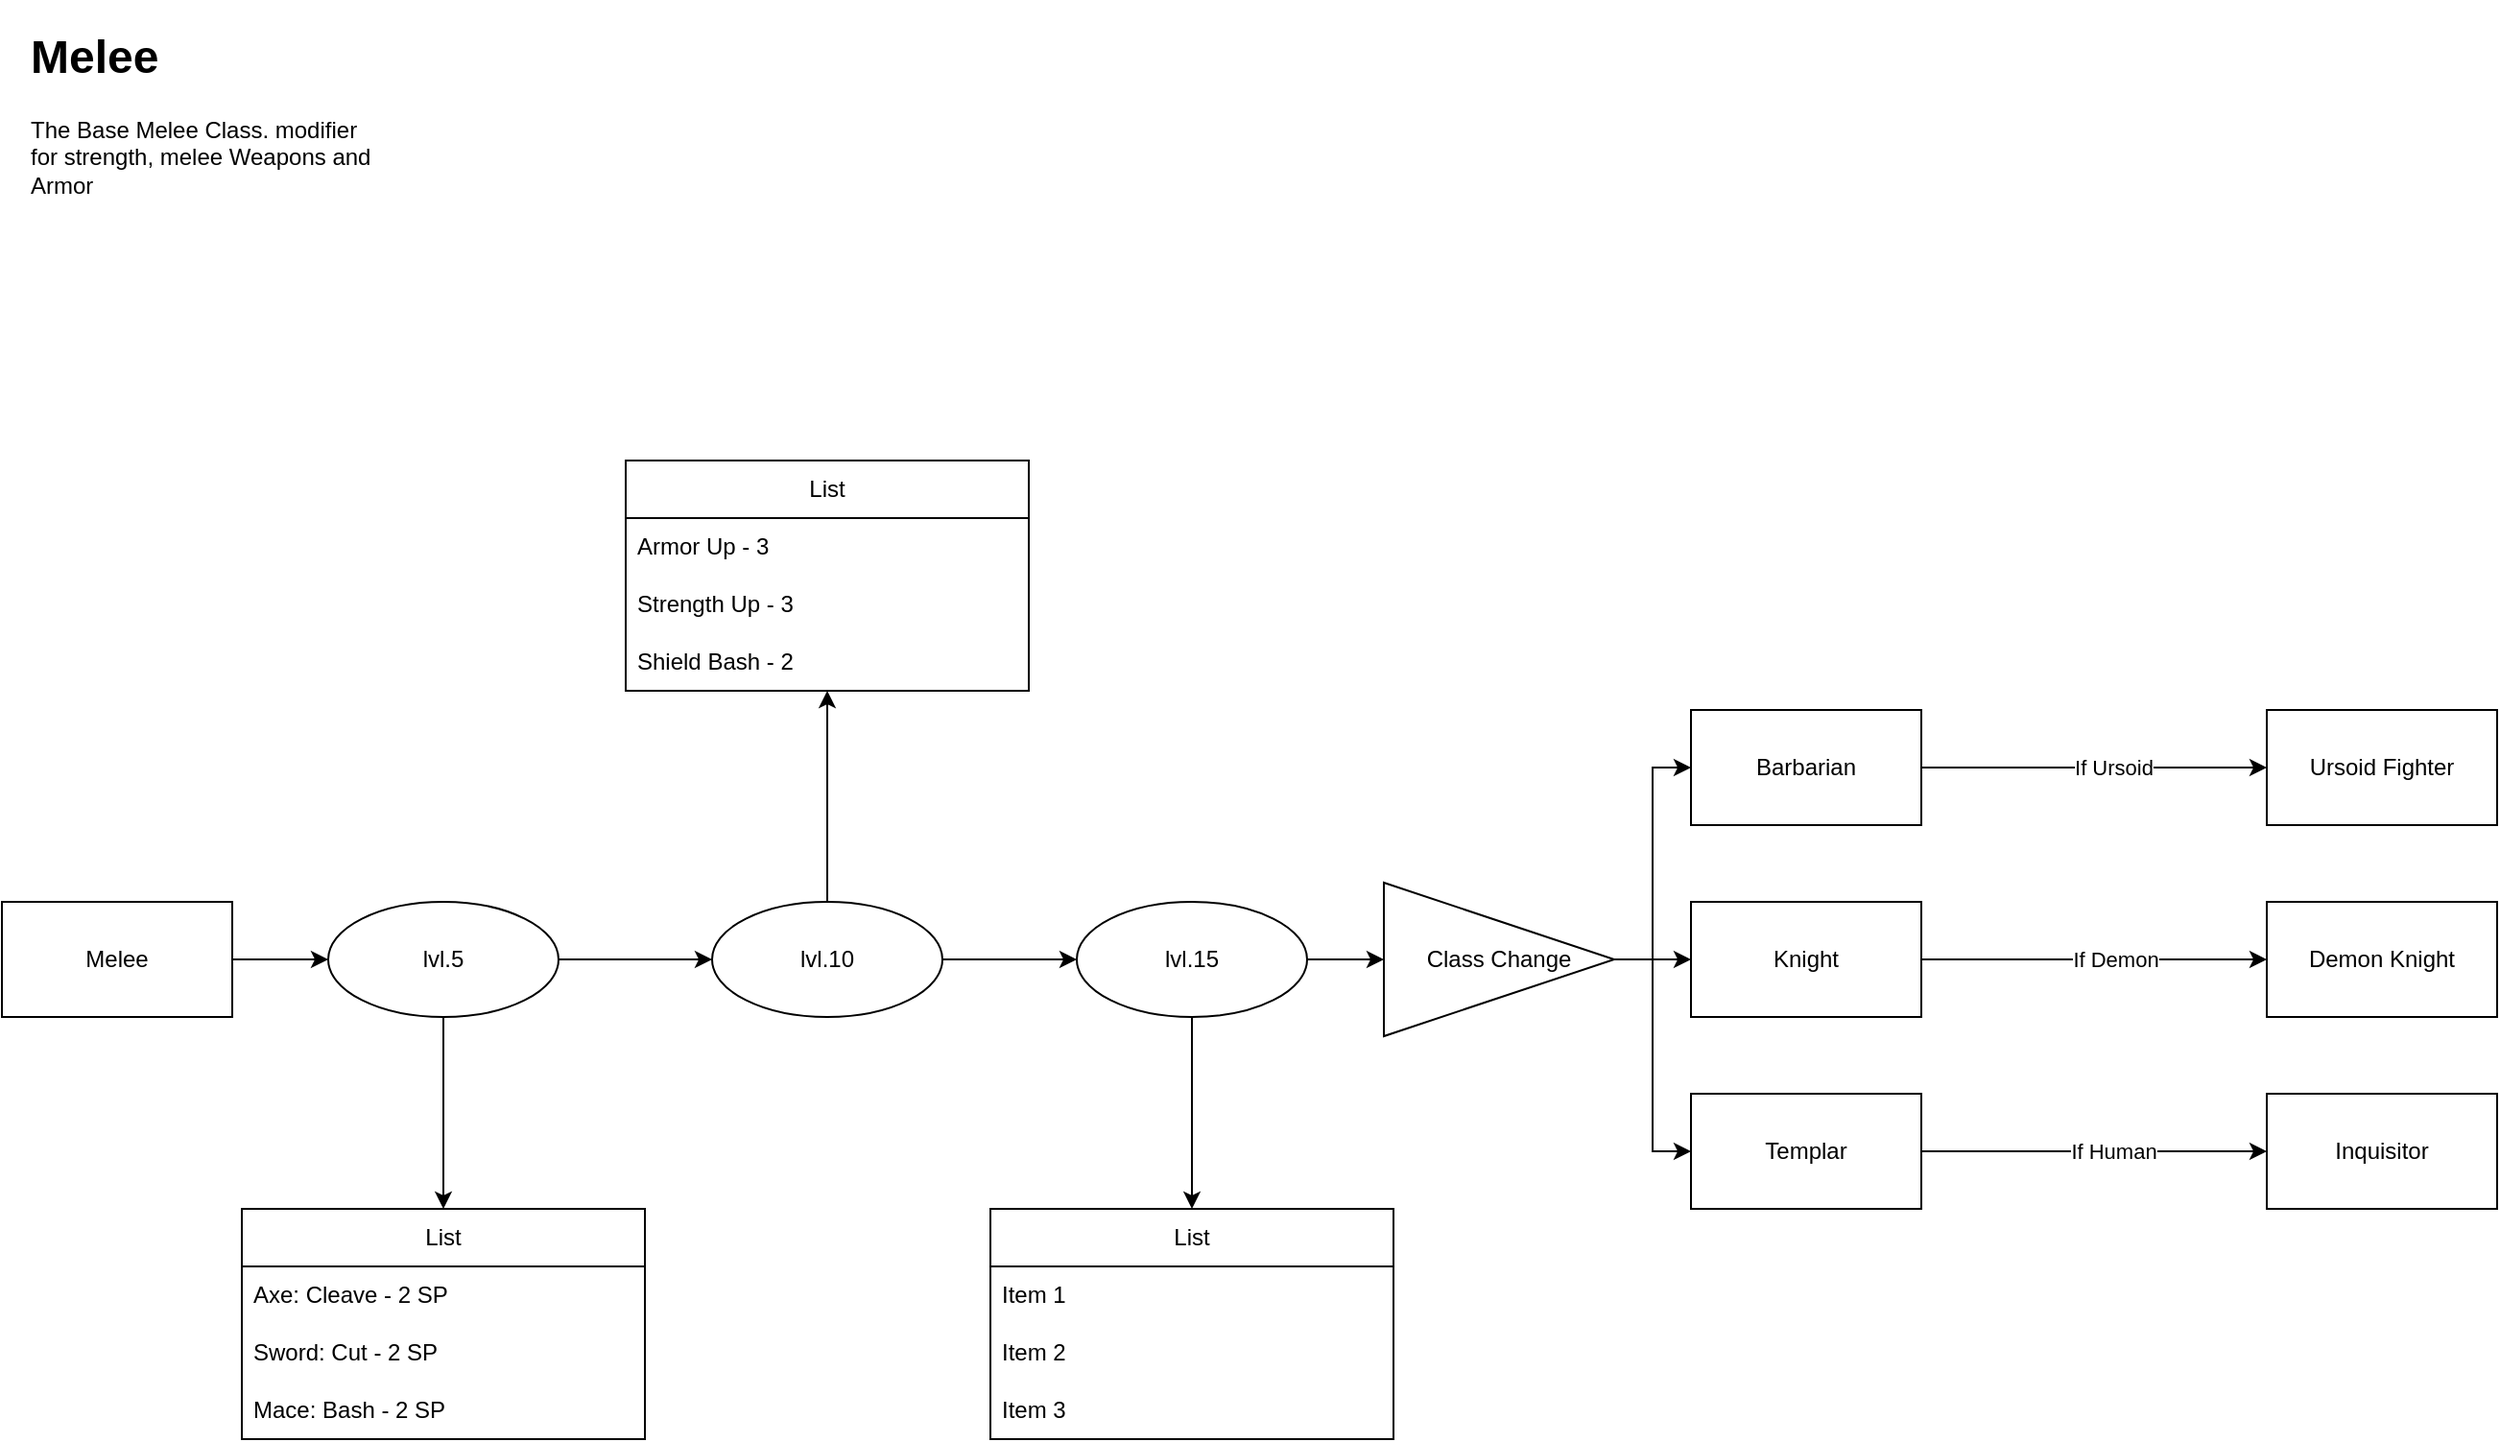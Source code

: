 <mxfile version="20.5.3" type="embed" pages="4"><diagram id="uFlRMp_rwjGLIqLwQ93U" name="Melee"><mxGraphModel dx="884" dy="797" grid="1" gridSize="10" guides="1" tooltips="1" connect="1" arrows="1" fold="1" page="1" pageScale="1" pageWidth="850" pageHeight="1100" math="0" shadow="0"><root><mxCell id="0"/><mxCell id="1" parent="0"/><mxCell id="tBoYhiTULySvVPYD965N-9" style="edgeStyle=orthogonalEdgeStyle;rounded=0;orthogonalLoop=1;jettySize=auto;html=1;exitX=1;exitY=0.5;exitDx=0;exitDy=0;entryX=0;entryY=0.5;entryDx=0;entryDy=0;" parent="1" source="tBoYhiTULySvVPYD965N-1" target="tBoYhiTULySvVPYD965N-2" edge="1"><mxGeometry relative="1" as="geometry"/></mxCell><mxCell id="tBoYhiTULySvVPYD965N-1" value="Melee" style="rounded=0;whiteSpace=wrap;html=1;gradientColor=none;" parent="1" vertex="1"><mxGeometry y="470" width="120" height="60" as="geometry"/></mxCell><mxCell id="tBoYhiTULySvVPYD965N-8" style="edgeStyle=orthogonalEdgeStyle;rounded=0;orthogonalLoop=1;jettySize=auto;html=1;exitX=1;exitY=0.5;exitDx=0;exitDy=0;entryX=0;entryY=0.5;entryDx=0;entryDy=0;" parent="1" source="tBoYhiTULySvVPYD965N-2" target="tBoYhiTULySvVPYD965N-3" edge="1"><mxGeometry relative="1" as="geometry"/></mxCell><mxCell id="SriwQ8CFZGS_IUmqfCnP-15" style="edgeStyle=orthogonalEdgeStyle;rounded=0;orthogonalLoop=1;jettySize=auto;html=1;exitX=0.5;exitY=1;exitDx=0;exitDy=0;entryX=0.5;entryY=0;entryDx=0;entryDy=0;" parent="1" source="tBoYhiTULySvVPYD965N-2" target="SriwQ8CFZGS_IUmqfCnP-2" edge="1"><mxGeometry relative="1" as="geometry"/></mxCell><mxCell id="tBoYhiTULySvVPYD965N-2" value="lvl.5" style="ellipse;whiteSpace=wrap;html=1;gradientColor=none;" parent="1" vertex="1"><mxGeometry x="170" y="470" width="120" height="60" as="geometry"/></mxCell><mxCell id="tBoYhiTULySvVPYD965N-7" style="edgeStyle=orthogonalEdgeStyle;rounded=0;orthogonalLoop=1;jettySize=auto;html=1;exitX=1;exitY=0.5;exitDx=0;exitDy=0;entryX=0;entryY=0.5;entryDx=0;entryDy=0;" parent="1" source="tBoYhiTULySvVPYD965N-3" target="tBoYhiTULySvVPYD965N-4" edge="1"><mxGeometry relative="1" as="geometry"/></mxCell><mxCell id="tBoYhiTULySvVPYD965N-3" value="lvl.10" style="ellipse;whiteSpace=wrap;html=1;gradientColor=none;" parent="1" vertex="1"><mxGeometry x="370" y="470" width="120" height="60" as="geometry"/></mxCell><mxCell id="tBoYhiTULySvVPYD965N-6" style="edgeStyle=orthogonalEdgeStyle;rounded=0;orthogonalLoop=1;jettySize=auto;html=1;exitX=1;exitY=0.5;exitDx=0;exitDy=0;entryX=0;entryY=0.5;entryDx=0;entryDy=0;" parent="1" source="tBoYhiTULySvVPYD965N-4" target="tBoYhiTULySvVPYD965N-5" edge="1"><mxGeometry relative="1" as="geometry"/></mxCell><mxCell id="SriwQ8CFZGS_IUmqfCnP-19" style="edgeStyle=orthogonalEdgeStyle;rounded=0;orthogonalLoop=1;jettySize=auto;html=1;exitX=0.5;exitY=1;exitDx=0;exitDy=0;" parent="1" source="tBoYhiTULySvVPYD965N-4" target="SriwQ8CFZGS_IUmqfCnP-11" edge="1"><mxGeometry relative="1" as="geometry"/></mxCell><mxCell id="tBoYhiTULySvVPYD965N-4" value="lvl.15" style="ellipse;whiteSpace=wrap;html=1;gradientColor=none;" parent="1" vertex="1"><mxGeometry x="560" y="470" width="120" height="60" as="geometry"/></mxCell><mxCell id="gR_Tg4eMF0vi53ElfXbl-20" style="edgeStyle=orthogonalEdgeStyle;rounded=0;orthogonalLoop=1;jettySize=auto;html=1;exitX=1;exitY=0.5;exitDx=0;exitDy=0;entryX=0;entryY=0.5;entryDx=0;entryDy=0;" parent="1" source="tBoYhiTULySvVPYD965N-5" target="gR_Tg4eMF0vi53ElfXbl-14" edge="1"><mxGeometry relative="1" as="geometry"/></mxCell><mxCell id="gR_Tg4eMF0vi53ElfXbl-21" style="edgeStyle=orthogonalEdgeStyle;rounded=0;orthogonalLoop=1;jettySize=auto;html=1;exitX=1;exitY=0.5;exitDx=0;exitDy=0;entryX=0;entryY=0.5;entryDx=0;entryDy=0;" parent="1" source="tBoYhiTULySvVPYD965N-5" target="gR_Tg4eMF0vi53ElfXbl-15" edge="1"><mxGeometry relative="1" as="geometry"/></mxCell><mxCell id="gR_Tg4eMF0vi53ElfXbl-22" style="edgeStyle=orthogonalEdgeStyle;rounded=0;orthogonalLoop=1;jettySize=auto;html=1;exitX=1;exitY=0.5;exitDx=0;exitDy=0;entryX=0;entryY=0.5;entryDx=0;entryDy=0;" parent="1" source="tBoYhiTULySvVPYD965N-5" target="gR_Tg4eMF0vi53ElfXbl-16" edge="1"><mxGeometry relative="1" as="geometry"/></mxCell><mxCell id="tBoYhiTULySvVPYD965N-5" value="Class Change" style="triangle;whiteSpace=wrap;html=1;gradientColor=none;" parent="1" vertex="1"><mxGeometry x="720" y="460" width="120" height="80" as="geometry"/></mxCell><mxCell id="tBoYhiTULySvVPYD965N-10" value="&lt;h1&gt;Melee&lt;/h1&gt;&lt;div&gt;The Base Melee Class. modifier&amp;nbsp; for strength, melee Weapons and Armor&lt;/div&gt;" style="text;html=1;strokeColor=none;fillColor=none;spacing=5;spacingTop=-20;whiteSpace=wrap;overflow=hidden;rounded=0;" parent="1" vertex="1"><mxGeometry x="10" y="10" width="190" height="120" as="geometry"/></mxCell><mxCell id="SriwQ8CFZGS_IUmqfCnP-2" value="List" style="swimlane;fontStyle=0;childLayout=stackLayout;horizontal=1;startSize=30;horizontalStack=0;resizeParent=1;resizeParentMax=0;resizeLast=0;collapsible=1;marginBottom=0;whiteSpace=wrap;html=1;gradientColor=none;swimlaneLine=1;glass=0;sketch=0;rounded=0;fillColor=default;fillStyle=solid;swimlaneFillColor=default;" parent="1" vertex="1"><mxGeometry x="125" y="630" width="210" height="120" as="geometry"/></mxCell><mxCell id="SriwQ8CFZGS_IUmqfCnP-3" value="Axe: Cleave - 2 SP&amp;nbsp;" style="text;strokeColor=none;fillColor=none;align=left;verticalAlign=middle;spacingLeft=4;spacingRight=4;overflow=hidden;points=[[0,0.5],[1,0.5]];portConstraint=eastwest;rotatable=0;whiteSpace=wrap;html=1;" parent="SriwQ8CFZGS_IUmqfCnP-2" vertex="1"><mxGeometry y="30" width="210" height="30" as="geometry"/></mxCell><mxCell id="SriwQ8CFZGS_IUmqfCnP-4" value="Sword: Cut - 2 SP" style="text;strokeColor=none;fillColor=none;align=left;verticalAlign=middle;spacingLeft=4;spacingRight=4;overflow=hidden;points=[[0,0.5],[1,0.5]];portConstraint=eastwest;rotatable=0;whiteSpace=wrap;html=1;" parent="SriwQ8CFZGS_IUmqfCnP-2" vertex="1"><mxGeometry y="60" width="210" height="30" as="geometry"/></mxCell><mxCell id="SriwQ8CFZGS_IUmqfCnP-5" value="Mace: Bash - 2 SP" style="text;strokeColor=none;fillColor=none;align=left;verticalAlign=middle;spacingLeft=4;spacingRight=4;overflow=hidden;points=[[0,0.5],[1,0.5]];portConstraint=eastwest;rotatable=0;whiteSpace=wrap;html=1;" parent="SriwQ8CFZGS_IUmqfCnP-2" vertex="1"><mxGeometry y="90" width="210" height="30" as="geometry"/></mxCell><mxCell id="SriwQ8CFZGS_IUmqfCnP-18" style="edgeStyle=orthogonalEdgeStyle;rounded=0;orthogonalLoop=1;jettySize=auto;html=1;exitX=0.5;exitY=0;exitDx=0;exitDy=0;" parent="1" source="tBoYhiTULySvVPYD965N-3" target="SriwQ8CFZGS_IUmqfCnP-7" edge="1"><mxGeometry relative="1" as="geometry"/></mxCell><mxCell id="SriwQ8CFZGS_IUmqfCnP-7" value="List" style="swimlane;fontStyle=0;childLayout=stackLayout;horizontal=1;startSize=30;horizontalStack=0;resizeParent=1;resizeParentMax=0;resizeLast=0;collapsible=1;marginBottom=0;whiteSpace=wrap;html=1;gradientColor=none;swimlaneLine=1;glass=0;sketch=0;rounded=0;fillColor=default;fillStyle=solid;swimlaneFillColor=default;" parent="1" vertex="1"><mxGeometry x="325" y="240" width="210" height="120" as="geometry"/></mxCell><mxCell id="SriwQ8CFZGS_IUmqfCnP-8" value="Armor Up - 3" style="text;strokeColor=none;fillColor=none;align=left;verticalAlign=middle;spacingLeft=4;spacingRight=4;overflow=hidden;points=[[0,0.5],[1,0.5]];portConstraint=eastwest;rotatable=0;whiteSpace=wrap;html=1;" parent="SriwQ8CFZGS_IUmqfCnP-7" vertex="1"><mxGeometry y="30" width="210" height="30" as="geometry"/></mxCell><mxCell id="SriwQ8CFZGS_IUmqfCnP-9" value="Strength Up - 3" style="text;strokeColor=none;fillColor=none;align=left;verticalAlign=middle;spacingLeft=4;spacingRight=4;overflow=hidden;points=[[0,0.5],[1,0.5]];portConstraint=eastwest;rotatable=0;whiteSpace=wrap;html=1;" parent="SriwQ8CFZGS_IUmqfCnP-7" vertex="1"><mxGeometry y="60" width="210" height="30" as="geometry"/></mxCell><mxCell id="SriwQ8CFZGS_IUmqfCnP-10" value="Shield Bash - 2" style="text;strokeColor=none;fillColor=none;align=left;verticalAlign=middle;spacingLeft=4;spacingRight=4;overflow=hidden;points=[[0,0.5],[1,0.5]];portConstraint=eastwest;rotatable=0;whiteSpace=wrap;html=1;" parent="SriwQ8CFZGS_IUmqfCnP-7" vertex="1"><mxGeometry y="90" width="210" height="30" as="geometry"/></mxCell><mxCell id="SriwQ8CFZGS_IUmqfCnP-11" value="List" style="swimlane;fontStyle=0;childLayout=stackLayout;horizontal=1;startSize=30;horizontalStack=0;resizeParent=1;resizeParentMax=0;resizeLast=0;collapsible=1;marginBottom=0;whiteSpace=wrap;html=1;gradientColor=none;swimlaneLine=1;glass=0;sketch=0;rounded=0;fillColor=default;fillStyle=solid;swimlaneFillColor=default;" parent="1" vertex="1"><mxGeometry x="515" y="630" width="210" height="120" as="geometry"/></mxCell><mxCell id="SriwQ8CFZGS_IUmqfCnP-12" value="Item 1" style="text;strokeColor=none;fillColor=none;align=left;verticalAlign=middle;spacingLeft=4;spacingRight=4;overflow=hidden;points=[[0,0.5],[1,0.5]];portConstraint=eastwest;rotatable=0;whiteSpace=wrap;html=1;" parent="SriwQ8CFZGS_IUmqfCnP-11" vertex="1"><mxGeometry y="30" width="210" height="30" as="geometry"/></mxCell><mxCell id="SriwQ8CFZGS_IUmqfCnP-13" value="Item 2" style="text;strokeColor=none;fillColor=none;align=left;verticalAlign=middle;spacingLeft=4;spacingRight=4;overflow=hidden;points=[[0,0.5],[1,0.5]];portConstraint=eastwest;rotatable=0;whiteSpace=wrap;html=1;" parent="SriwQ8CFZGS_IUmqfCnP-11" vertex="1"><mxGeometry y="60" width="210" height="30" as="geometry"/></mxCell><mxCell id="SriwQ8CFZGS_IUmqfCnP-14" value="Item 3" style="text;strokeColor=none;fillColor=none;align=left;verticalAlign=middle;spacingLeft=4;spacingRight=4;overflow=hidden;points=[[0,0.5],[1,0.5]];portConstraint=eastwest;rotatable=0;whiteSpace=wrap;html=1;" parent="SriwQ8CFZGS_IUmqfCnP-11" vertex="1"><mxGeometry y="90" width="210" height="30" as="geometry"/></mxCell><mxCell id="gR_Tg4eMF0vi53ElfXbl-24" style="edgeStyle=orthogonalEdgeStyle;rounded=0;orthogonalLoop=1;jettySize=auto;html=1;exitX=1;exitY=0.5;exitDx=0;exitDy=0;entryX=0;entryY=0.5;entryDx=0;entryDy=0;" parent="1" source="gR_Tg4eMF0vi53ElfXbl-14" target="gR_Tg4eMF0vi53ElfXbl-18" edge="1"><mxGeometry relative="1" as="geometry"/></mxCell><mxCell id="gR_Tg4eMF0vi53ElfXbl-26" value="If Demon" style="edgeLabel;html=1;align=center;verticalAlign=middle;resizable=0;points=[];" parent="gR_Tg4eMF0vi53ElfXbl-24" vertex="1" connectable="0"><mxGeometry x="-0.351" relative="1" as="geometry"><mxPoint x="42" as="offset"/></mxGeometry></mxCell><mxCell id="gR_Tg4eMF0vi53ElfXbl-14" value="Knight" style="rounded=0;whiteSpace=wrap;html=1;glass=0;sketch=0;fillStyle=solid;fillColor=default;gradientColor=none;" parent="1" vertex="1"><mxGeometry x="880" y="470" width="120" height="60" as="geometry"/></mxCell><mxCell id="gR_Tg4eMF0vi53ElfXbl-25" style="edgeStyle=orthogonalEdgeStyle;rounded=0;orthogonalLoop=1;jettySize=auto;html=1;exitX=1;exitY=0.5;exitDx=0;exitDy=0;entryX=0;entryY=0.5;entryDx=0;entryDy=0;" parent="1" source="gR_Tg4eMF0vi53ElfXbl-15" target="gR_Tg4eMF0vi53ElfXbl-17" edge="1"><mxGeometry relative="1" as="geometry"/></mxCell><mxCell id="gR_Tg4eMF0vi53ElfXbl-27" value="If Ursoid" style="edgeLabel;html=1;align=center;verticalAlign=middle;resizable=0;points=[];" parent="gR_Tg4eMF0vi53ElfXbl-25" vertex="1" connectable="0"><mxGeometry x="-0.278" y="1" relative="1" as="geometry"><mxPoint x="35" y="1" as="offset"/></mxGeometry></mxCell><mxCell id="gR_Tg4eMF0vi53ElfXbl-15" value="Barbarian" style="rounded=0;whiteSpace=wrap;html=1;glass=0;sketch=0;fillStyle=solid;fillColor=default;gradientColor=none;" parent="1" vertex="1"><mxGeometry x="880" y="370" width="120" height="60" as="geometry"/></mxCell><mxCell id="gR_Tg4eMF0vi53ElfXbl-23" style="edgeStyle=orthogonalEdgeStyle;rounded=0;orthogonalLoop=1;jettySize=auto;html=1;exitX=1;exitY=0.5;exitDx=0;exitDy=0;entryX=0;entryY=0.5;entryDx=0;entryDy=0;" parent="1" source="gR_Tg4eMF0vi53ElfXbl-16" target="gR_Tg4eMF0vi53ElfXbl-19" edge="1"><mxGeometry relative="1" as="geometry"/></mxCell><mxCell id="gR_Tg4eMF0vi53ElfXbl-28" value="If Human" style="edgeLabel;html=1;align=center;verticalAlign=middle;resizable=0;points=[];" parent="gR_Tg4eMF0vi53ElfXbl-23" vertex="1" connectable="0"><mxGeometry x="-0.3" y="-3" relative="1" as="geometry"><mxPoint x="37" y="-3" as="offset"/></mxGeometry></mxCell><mxCell id="gR_Tg4eMF0vi53ElfXbl-16" value="Templar" style="rounded=0;whiteSpace=wrap;html=1;glass=0;sketch=0;fillStyle=solid;fillColor=default;gradientColor=none;" parent="1" vertex="1"><mxGeometry x="880" y="570" width="120" height="60" as="geometry"/></mxCell><mxCell id="gR_Tg4eMF0vi53ElfXbl-17" value="Ursoid Fighter" style="rounded=0;whiteSpace=wrap;html=1;glass=0;sketch=0;fillStyle=solid;fillColor=default;gradientColor=none;" parent="1" vertex="1"><mxGeometry x="1180" y="370" width="120" height="60" as="geometry"/></mxCell><mxCell id="gR_Tg4eMF0vi53ElfXbl-18" value="Demon Knight" style="rounded=0;whiteSpace=wrap;html=1;glass=0;sketch=0;fillStyle=solid;fillColor=default;gradientColor=none;" parent="1" vertex="1"><mxGeometry x="1180" y="470" width="120" height="60" as="geometry"/></mxCell><mxCell id="gR_Tg4eMF0vi53ElfXbl-19" value="Inquisitor" style="rounded=0;whiteSpace=wrap;html=1;glass=0;sketch=0;fillStyle=solid;fillColor=default;gradientColor=none;" parent="1" vertex="1"><mxGeometry x="1180" y="570" width="120" height="60" as="geometry"/></mxCell></root></mxGraphModel></diagram><diagram id="FcJxl5msRnl0oX1QdaaK" name="Knight"><mxGraphModel dx="2618" dy="1594" grid="1" gridSize="10" guides="1" tooltips="1" connect="1" arrows="1" fold="1" page="1" pageScale="1" pageWidth="850" pageHeight="1100" math="0" shadow="0"><root><mxCell id="0"/><mxCell id="1" parent="0"/><mxCell id="PhieLUfcyVd1kOK2GIvn-3" style="edgeStyle=orthogonalEdgeStyle;rounded=0;orthogonalLoop=1;jettySize=auto;html=1;exitX=0.5;exitY=0;exitDx=0;exitDy=0;entryX=0.5;entryY=1;entryDx=0;entryDy=0;" parent="1" source="4IOKIaXH8vZhWP5bLbpA-1" target="PhieLUfcyVd1kOK2GIvn-1" edge="1"><mxGeometry relative="1" as="geometry"/></mxCell><mxCell id="PhieLUfcyVd1kOK2GIvn-5" value="If Demon&lt;br&gt;Able to choose" style="edgeLabel;html=1;align=center;verticalAlign=middle;resizable=0;points=[];" parent="PhieLUfcyVd1kOK2GIvn-3" vertex="1" connectable="0"><mxGeometry x="-0.165" relative="1" as="geometry"><mxPoint y="-14" as="offset"/></mxGeometry></mxCell><mxCell id="0wtNr_25l1Ox1gxMVWFG-1" style="edgeStyle=orthogonalEdgeStyle;rounded=0;orthogonalLoop=1;jettySize=auto;html=1;exitX=1;exitY=0.5;exitDx=0;exitDy=0;entryX=0;entryY=0.5;entryDx=0;entryDy=0;" edge="1" parent="1" source="4IOKIaXH8vZhWP5bLbpA-1" target="rrbJoV4swXQSt8pBFbw4-1"><mxGeometry relative="1" as="geometry"/></mxCell><mxCell id="aAg_9o9StiVdUbAtSvIX-36" style="edgeStyle=orthogonalEdgeStyle;rounded=0;orthogonalLoop=1;jettySize=auto;html=1;exitX=0.5;exitY=1;exitDx=0;exitDy=0;entryX=0.5;entryY=0;entryDx=0;entryDy=0;" edge="1" parent="1" source="4IOKIaXH8vZhWP5bLbpA-1" target="aAg_9o9StiVdUbAtSvIX-26"><mxGeometry relative="1" as="geometry"/></mxCell><mxCell id="4IOKIaXH8vZhWP5bLbpA-1" value="Knight" style="rounded=0;whiteSpace=wrap;html=1;glass=0;sketch=0;fillStyle=solid;fillColor=default;gradientColor=none;" parent="1" vertex="1"><mxGeometry x="20" y="510" width="120" height="60" as="geometry"/></mxCell><mxCell id="aAg_9o9StiVdUbAtSvIX-73" style="edgeStyle=orthogonalEdgeStyle;rounded=0;orthogonalLoop=1;jettySize=auto;html=1;exitX=1;exitY=0.5;exitDx=0;exitDy=0;entryX=0.5;entryY=0;entryDx=0;entryDy=0;" edge="1" parent="1" source="PhieLUfcyVd1kOK2GIvn-1" target="aAg_9o9StiVdUbAtSvIX-52"><mxGeometry relative="1" as="geometry"/></mxCell><mxCell id="aAg_9o9StiVdUbAtSvIX-75" style="edgeStyle=orthogonalEdgeStyle;rounded=0;orthogonalLoop=1;jettySize=auto;html=1;exitX=1;exitY=0.5;exitDx=0;exitDy=0;entryX=0.5;entryY=0;entryDx=0;entryDy=0;" edge="1" parent="1" source="PhieLUfcyVd1kOK2GIvn-1" target="aAg_9o9StiVdUbAtSvIX-60"><mxGeometry relative="1" as="geometry"/></mxCell><mxCell id="aAg_9o9StiVdUbAtSvIX-77" style="edgeStyle=orthogonalEdgeStyle;rounded=0;orthogonalLoop=1;jettySize=auto;html=1;exitX=1;exitY=0.5;exitDx=0;exitDy=0;entryX=0.5;entryY=0;entryDx=0;entryDy=0;" edge="1" parent="1" source="PhieLUfcyVd1kOK2GIvn-1" target="aAg_9o9StiVdUbAtSvIX-68"><mxGeometry relative="1" as="geometry"/></mxCell><mxCell id="aAg_9o9StiVdUbAtSvIX-83" style="edgeStyle=orthogonalEdgeStyle;rounded=0;orthogonalLoop=1;jettySize=auto;html=1;exitX=1;exitY=0.5;exitDx=0;exitDy=0;entryX=0.5;entryY=0;entryDx=0;entryDy=0;" edge="1" parent="1" source="PhieLUfcyVd1kOK2GIvn-1" target="aAg_9o9StiVdUbAtSvIX-1"><mxGeometry relative="1" as="geometry"/></mxCell><mxCell id="aAg_9o9StiVdUbAtSvIX-84" style="edgeStyle=orthogonalEdgeStyle;rounded=0;orthogonalLoop=1;jettySize=auto;html=1;exitX=1;exitY=0.5;exitDx=0;exitDy=0;entryX=0.5;entryY=0;entryDx=0;entryDy=0;" edge="1" parent="1" source="PhieLUfcyVd1kOK2GIvn-1" target="aAg_9o9StiVdUbAtSvIX-5"><mxGeometry relative="1" as="geometry"/></mxCell><mxCell id="aAg_9o9StiVdUbAtSvIX-85" style="edgeStyle=orthogonalEdgeStyle;rounded=0;orthogonalLoop=1;jettySize=auto;html=1;exitX=1;exitY=0.5;exitDx=0;exitDy=0;entryX=0.5;entryY=0;entryDx=0;entryDy=0;" edge="1" parent="1" source="PhieLUfcyVd1kOK2GIvn-1" target="aAg_9o9StiVdUbAtSvIX-9"><mxGeometry relative="1" as="geometry"/></mxCell><mxCell id="aAg_9o9StiVdUbAtSvIX-86" style="edgeStyle=orthogonalEdgeStyle;rounded=0;orthogonalLoop=1;jettySize=auto;html=1;exitX=1;exitY=0.5;exitDx=0;exitDy=0;entryX=0.5;entryY=0;entryDx=0;entryDy=0;" edge="1" parent="1" source="PhieLUfcyVd1kOK2GIvn-1" target="aAg_9o9StiVdUbAtSvIX-13"><mxGeometry relative="1" as="geometry"/></mxCell><mxCell id="aAg_9o9StiVdUbAtSvIX-87" style="edgeStyle=orthogonalEdgeStyle;rounded=0;orthogonalLoop=1;jettySize=auto;html=1;exitX=1;exitY=0.5;exitDx=0;exitDy=0;entryX=0.5;entryY=0;entryDx=0;entryDy=0;" edge="1" parent="1" source="PhieLUfcyVd1kOK2GIvn-1" target="aAg_9o9StiVdUbAtSvIX-17"><mxGeometry relative="1" as="geometry"/></mxCell><mxCell id="PhieLUfcyVd1kOK2GIvn-1" value="Demon Knight" style="rounded=0;whiteSpace=wrap;html=1;glass=0;sketch=0;fillStyle=solid;fillColor=default;gradientColor=none;" parent="1" vertex="1"><mxGeometry x="20" y="40" width="120" height="60" as="geometry"/></mxCell><mxCell id="0wtNr_25l1Ox1gxMVWFG-2" style="edgeStyle=orthogonalEdgeStyle;rounded=0;orthogonalLoop=1;jettySize=auto;html=1;exitX=1;exitY=0.5;exitDx=0;exitDy=0;entryX=0;entryY=0.5;entryDx=0;entryDy=0;" edge="1" parent="1" source="rrbJoV4swXQSt8pBFbw4-1" target="rrbJoV4swXQSt8pBFbw4-2"><mxGeometry relative="1" as="geometry"/></mxCell><mxCell id="aAg_9o9StiVdUbAtSvIX-51" style="edgeStyle=orthogonalEdgeStyle;rounded=0;orthogonalLoop=1;jettySize=auto;html=1;exitX=0.5;exitY=0;exitDx=0;exitDy=0;entryX=0.5;entryY=1;entryDx=0;entryDy=0;" edge="1" parent="1" source="rrbJoV4swXQSt8pBFbw4-1" target="aAg_9o9StiVdUbAtSvIX-1"><mxGeometry relative="1" as="geometry"/></mxCell><mxCell id="rrbJoV4swXQSt8pBFbw4-1" value="lvl.20" style="ellipse;whiteSpace=wrap;html=1;gradientColor=none;" parent="1" vertex="1"><mxGeometry x="250" y="510" width="120" height="60" as="geometry"/></mxCell><mxCell id="0wtNr_25l1Ox1gxMVWFG-3" style="edgeStyle=orthogonalEdgeStyle;rounded=0;orthogonalLoop=1;jettySize=auto;html=1;exitX=1;exitY=0.5;exitDx=0;exitDy=0;entryX=0;entryY=0.5;entryDx=0;entryDy=0;" edge="1" parent="1" source="rrbJoV4swXQSt8pBFbw4-2" target="rrbJoV4swXQSt8pBFbw4-3"><mxGeometry relative="1" as="geometry"/></mxCell><mxCell id="aAg_9o9StiVdUbAtSvIX-25" style="edgeStyle=orthogonalEdgeStyle;rounded=0;orthogonalLoop=1;jettySize=auto;html=1;exitX=0.5;exitY=0;exitDx=0;exitDy=0;entryX=0.5;entryY=1;entryDx=0;entryDy=0;" edge="1" parent="1" source="rrbJoV4swXQSt8pBFbw4-2" target="aAg_9o9StiVdUbAtSvIX-5"><mxGeometry relative="1" as="geometry"/></mxCell><mxCell id="rrbJoV4swXQSt8pBFbw4-2" value="lvl.25" style="ellipse;whiteSpace=wrap;html=1;gradientColor=none;" parent="1" vertex="1"><mxGeometry x="490" y="510" width="120" height="60" as="geometry"/></mxCell><mxCell id="0wtNr_25l1Ox1gxMVWFG-4" style="edgeStyle=orthogonalEdgeStyle;rounded=0;orthogonalLoop=1;jettySize=auto;html=1;exitX=1;exitY=0.5;exitDx=0;exitDy=0;entryX=0;entryY=0.5;entryDx=0;entryDy=0;" edge="1" parent="1" source="rrbJoV4swXQSt8pBFbw4-3" target="rrbJoV4swXQSt8pBFbw4-4"><mxGeometry relative="1" as="geometry"/></mxCell><mxCell id="aAg_9o9StiVdUbAtSvIX-50" style="edgeStyle=orthogonalEdgeStyle;rounded=0;orthogonalLoop=1;jettySize=auto;html=1;exitX=0.5;exitY=0;exitDx=0;exitDy=0;entryX=0.5;entryY=1;entryDx=0;entryDy=0;" edge="1" parent="1" source="rrbJoV4swXQSt8pBFbw4-3" target="aAg_9o9StiVdUbAtSvIX-9"><mxGeometry relative="1" as="geometry"/></mxCell><mxCell id="rrbJoV4swXQSt8pBFbw4-3" value="lvl.30" style="ellipse;whiteSpace=wrap;html=1;gradientColor=none;" parent="1" vertex="1"><mxGeometry x="730" y="510" width="120" height="60" as="geometry"/></mxCell><mxCell id="0wtNr_25l1Ox1gxMVWFG-5" style="edgeStyle=orthogonalEdgeStyle;rounded=0;orthogonalLoop=1;jettySize=auto;html=1;exitX=1;exitY=0.5;exitDx=0;exitDy=0;entryX=0;entryY=0.5;entryDx=0;entryDy=0;" edge="1" parent="1" source="rrbJoV4swXQSt8pBFbw4-4" target="rrbJoV4swXQSt8pBFbw4-5"><mxGeometry relative="1" as="geometry"/></mxCell><mxCell id="aAg_9o9StiVdUbAtSvIX-24" style="edgeStyle=orthogonalEdgeStyle;rounded=0;orthogonalLoop=1;jettySize=auto;html=1;exitX=0.5;exitY=0;exitDx=0;exitDy=0;entryX=0.5;entryY=1;entryDx=0;entryDy=0;" edge="1" parent="1" source="rrbJoV4swXQSt8pBFbw4-4" target="aAg_9o9StiVdUbAtSvIX-13"><mxGeometry relative="1" as="geometry"/></mxCell><mxCell id="rrbJoV4swXQSt8pBFbw4-4" value="lvl. 35" style="ellipse;whiteSpace=wrap;html=1;gradientColor=none;" parent="1" vertex="1"><mxGeometry x="970" y="510" width="120" height="60" as="geometry"/></mxCell><mxCell id="0wtNr_25l1Ox1gxMVWFG-6" style="edgeStyle=orthogonalEdgeStyle;rounded=0;orthogonalLoop=1;jettySize=auto;html=1;exitX=1;exitY=0.5;exitDx=0;exitDy=0;entryX=0;entryY=0.5;entryDx=0;entryDy=0;" edge="1" parent="1" source="rrbJoV4swXQSt8pBFbw4-5" target="rrbJoV4swXQSt8pBFbw4-6"><mxGeometry relative="1" as="geometry"/></mxCell><mxCell id="aAg_9o9StiVdUbAtSvIX-49" style="edgeStyle=orthogonalEdgeStyle;rounded=0;orthogonalLoop=1;jettySize=auto;html=1;exitX=0.5;exitY=0;exitDx=0;exitDy=0;entryX=0.5;entryY=1;entryDx=0;entryDy=0;" edge="1" parent="1" source="rrbJoV4swXQSt8pBFbw4-5" target="aAg_9o9StiVdUbAtSvIX-17"><mxGeometry relative="1" as="geometry"/></mxCell><mxCell id="rrbJoV4swXQSt8pBFbw4-5" value="lvl.40" style="ellipse;whiteSpace=wrap;html=1;gradientColor=none;" parent="1" vertex="1"><mxGeometry x="1210" y="510" width="120" height="60" as="geometry"/></mxCell><mxCell id="rrbJoV4swXQSt8pBFbw4-6" value="Class Advancement" style="triangle;whiteSpace=wrap;html=1;rounded=0;glass=0;sketch=0;fillStyle=solid;fillColor=default;gradientColor=none;" parent="1" vertex="1"><mxGeometry x="1420" y="500" width="120" height="80" as="geometry"/></mxCell><mxCell id="aAg_9o9StiVdUbAtSvIX-1" value="List" style="swimlane;fontStyle=0;childLayout=stackLayout;horizontal=1;startSize=30;horizontalStack=0;resizeParent=1;resizeParentMax=0;resizeLast=0;collapsible=1;marginBottom=0;whiteSpace=wrap;html=1;gradientColor=none;swimlaneLine=1;glass=0;sketch=0;rounded=0;fillColor=default;fillStyle=solid;swimlaneFillColor=default;" vertex="1" parent="1"><mxGeometry x="205" y="300" width="210" height="90" as="geometry"/></mxCell><mxCell id="aAg_9o9StiVdUbAtSvIX-2" value="Sword: Sword Rush - 3 SP" style="text;strokeColor=none;fillColor=none;align=left;verticalAlign=middle;spacingLeft=4;spacingRight=4;overflow=hidden;points=[[0,0.5],[1,0.5]];portConstraint=eastwest;rotatable=0;whiteSpace=wrap;html=1;" vertex="1" parent="aAg_9o9StiVdUbAtSvIX-1"><mxGeometry y="30" width="210" height="30" as="geometry"/></mxCell><mxCell id="aAg_9o9StiVdUbAtSvIX-3" value="Item 2" style="text;strokeColor=none;fillColor=none;align=left;verticalAlign=middle;spacingLeft=4;spacingRight=4;overflow=hidden;points=[[0,0.5],[1,0.5]];portConstraint=eastwest;rotatable=0;whiteSpace=wrap;html=1;" vertex="1" parent="aAg_9o9StiVdUbAtSvIX-1"><mxGeometry y="60" width="210" height="30" as="geometry"/></mxCell><mxCell id="aAg_9o9StiVdUbAtSvIX-5" value="List" style="swimlane;fontStyle=0;childLayout=stackLayout;horizontal=1;startSize=30;horizontalStack=0;resizeParent=1;resizeParentMax=0;resizeLast=0;collapsible=1;marginBottom=0;whiteSpace=wrap;html=1;gradientColor=none;swimlaneLine=1;glass=0;sketch=0;rounded=0;fillColor=default;fillStyle=solid;swimlaneFillColor=default;" vertex="1" parent="1"><mxGeometry x="445" y="300" width="210" height="90" as="geometry"/></mxCell><mxCell id="aAg_9o9StiVdUbAtSvIX-6" value="Shield: Stalwart Shield - 2 SP" style="text;strokeColor=none;fillColor=none;align=left;verticalAlign=middle;spacingLeft=4;spacingRight=4;overflow=hidden;points=[[0,0.5],[1,0.5]];portConstraint=eastwest;rotatable=0;whiteSpace=wrap;html=1;" vertex="1" parent="aAg_9o9StiVdUbAtSvIX-5"><mxGeometry y="30" width="210" height="30" as="geometry"/></mxCell><mxCell id="aAg_9o9StiVdUbAtSvIX-7" value="Status: Speed Up:&amp;nbsp;" style="text;strokeColor=none;fillColor=none;align=left;verticalAlign=middle;spacingLeft=4;spacingRight=4;overflow=hidden;points=[[0,0.5],[1,0.5]];portConstraint=eastwest;rotatable=0;whiteSpace=wrap;html=1;" vertex="1" parent="aAg_9o9StiVdUbAtSvIX-5"><mxGeometry y="60" width="210" height="30" as="geometry"/></mxCell><mxCell id="aAg_9o9StiVdUbAtSvIX-9" value="List" style="swimlane;fontStyle=0;childLayout=stackLayout;horizontal=1;startSize=30;horizontalStack=0;resizeParent=1;resizeParentMax=0;resizeLast=0;collapsible=1;marginBottom=0;whiteSpace=wrap;html=1;gradientColor=none;swimlaneLine=1;glass=0;sketch=0;rounded=0;fillColor=default;fillStyle=solid;swimlaneFillColor=default;" vertex="1" parent="1"><mxGeometry x="685" y="300" width="210" height="90" as="geometry"/></mxCell><mxCell id="aAg_9o9StiVdUbAtSvIX-10" value="Status: Armor Up - 2 SP" style="text;strokeColor=none;fillColor=none;align=left;verticalAlign=middle;spacingLeft=4;spacingRight=4;overflow=hidden;points=[[0,0.5],[1,0.5]];portConstraint=eastwest;rotatable=0;whiteSpace=wrap;html=1;" vertex="1" parent="aAg_9o9StiVdUbAtSvIX-9"><mxGeometry y="30" width="210" height="30" as="geometry"/></mxCell><mxCell id="aAg_9o9StiVdUbAtSvIX-11" value="Item 2" style="text;strokeColor=none;fillColor=none;align=left;verticalAlign=middle;spacingLeft=4;spacingRight=4;overflow=hidden;points=[[0,0.5],[1,0.5]];portConstraint=eastwest;rotatable=0;whiteSpace=wrap;html=1;" vertex="1" parent="aAg_9o9StiVdUbAtSvIX-9"><mxGeometry y="60" width="210" height="30" as="geometry"/></mxCell><mxCell id="aAg_9o9StiVdUbAtSvIX-13" value="List" style="swimlane;fontStyle=0;childLayout=stackLayout;horizontal=1;startSize=30;horizontalStack=0;resizeParent=1;resizeParentMax=0;resizeLast=0;collapsible=1;marginBottom=0;whiteSpace=wrap;html=1;gradientColor=none;swimlaneLine=1;glass=0;sketch=0;rounded=0;fillColor=default;fillStyle=solid;swimlaneFillColor=default;" vertex="1" parent="1"><mxGeometry x="925" y="300" width="210" height="90" as="geometry"/></mxCell><mxCell id="aAg_9o9StiVdUbAtSvIX-14" value="Shield: Guardian Knight - 1 SP" style="text;strokeColor=none;fillColor=none;align=left;verticalAlign=middle;spacingLeft=4;spacingRight=4;overflow=hidden;points=[[0,0.5],[1,0.5]];portConstraint=eastwest;rotatable=0;whiteSpace=wrap;html=1;" vertex="1" parent="aAg_9o9StiVdUbAtSvIX-13"><mxGeometry y="30" width="210" height="30" as="geometry"/></mxCell><mxCell id="aAg_9o9StiVdUbAtSvIX-15" value="Item 2" style="text;strokeColor=none;fillColor=none;align=left;verticalAlign=middle;spacingLeft=4;spacingRight=4;overflow=hidden;points=[[0,0.5],[1,0.5]];portConstraint=eastwest;rotatable=0;whiteSpace=wrap;html=1;" vertex="1" parent="aAg_9o9StiVdUbAtSvIX-13"><mxGeometry y="60" width="210" height="30" as="geometry"/></mxCell><mxCell id="aAg_9o9StiVdUbAtSvIX-17" value="List" style="swimlane;fontStyle=0;childLayout=stackLayout;horizontal=1;startSize=30;horizontalStack=0;resizeParent=1;resizeParentMax=0;resizeLast=0;collapsible=1;marginBottom=0;whiteSpace=wrap;html=1;gradientColor=none;swimlaneLine=1;glass=0;sketch=0;rounded=0;fillColor=default;fillStyle=solid;swimlaneFillColor=default;" vertex="1" parent="1"><mxGeometry x="1165" y="300" width="210" height="90" as="geometry"/></mxCell><mxCell id="aAg_9o9StiVdUbAtSvIX-18" value="Sword: Judgement Blade - 4 SP&amp;nbsp;" style="text;strokeColor=none;fillColor=none;align=left;verticalAlign=middle;spacingLeft=4;spacingRight=4;overflow=hidden;points=[[0,0.5],[1,0.5]];portConstraint=eastwest;rotatable=0;whiteSpace=wrap;html=1;" vertex="1" parent="aAg_9o9StiVdUbAtSvIX-17"><mxGeometry y="30" width="210" height="30" as="geometry"/></mxCell><mxCell id="aAg_9o9StiVdUbAtSvIX-19" value="Item 2" style="text;strokeColor=none;fillColor=none;align=left;verticalAlign=middle;spacingLeft=4;spacingRight=4;overflow=hidden;points=[[0,0.5],[1,0.5]];portConstraint=eastwest;rotatable=0;whiteSpace=wrap;html=1;" vertex="1" parent="aAg_9o9StiVdUbAtSvIX-17"><mxGeometry y="60" width="210" height="30" as="geometry"/></mxCell><mxCell id="aAg_9o9StiVdUbAtSvIX-26" value="List" style="swimlane;fontStyle=0;childLayout=stackLayout;horizontal=1;startSize=30;horizontalStack=0;resizeParent=1;resizeParentMax=0;resizeLast=0;collapsible=1;marginBottom=0;whiteSpace=wrap;html=1;swimlaneFillColor=default;" vertex="1" parent="1"><mxGeometry x="10" y="650" width="140" height="150" as="geometry"/></mxCell><mxCell id="aAg_9o9StiVdUbAtSvIX-27" value="Sword Up: Status" style="text;strokeColor=none;fillColor=none;align=left;verticalAlign=middle;spacingLeft=4;spacingRight=4;overflow=hidden;points=[[0,0.5],[1,0.5]];portConstraint=eastwest;rotatable=0;whiteSpace=wrap;html=1;" vertex="1" parent="aAg_9o9StiVdUbAtSvIX-26"><mxGeometry y="30" width="140" height="30" as="geometry"/></mxCell><mxCell id="aAg_9o9StiVdUbAtSvIX-28" value="Shield Up: Status" style="text;strokeColor=none;fillColor=none;align=left;verticalAlign=middle;spacingLeft=4;spacingRight=4;overflow=hidden;points=[[0,0.5],[1,0.5]];portConstraint=eastwest;rotatable=0;whiteSpace=wrap;html=1;" vertex="1" parent="aAg_9o9StiVdUbAtSvIX-26"><mxGeometry y="60" width="140" height="30" as="geometry"/></mxCell><mxCell id="aAg_9o9StiVdUbAtSvIX-29" value="Armor Up: Status" style="text;strokeColor=none;fillColor=none;align=left;verticalAlign=middle;spacingLeft=4;spacingRight=4;overflow=hidden;points=[[0,0.5],[1,0.5]];portConstraint=eastwest;rotatable=0;whiteSpace=wrap;html=1;" vertex="1" parent="aAg_9o9StiVdUbAtSvIX-26"><mxGeometry y="90" width="140" height="30" as="geometry"/></mxCell><mxCell id="aAg_9o9StiVdUbAtSvIX-30" value="Magic Defence Down: Status" style="text;strokeColor=none;fillColor=none;align=left;verticalAlign=middle;spacingLeft=4;spacingRight=4;overflow=hidden;points=[[0,0.5],[1,0.5]];portConstraint=eastwest;rotatable=0;whiteSpace=wrap;html=1;" vertex="1" parent="aAg_9o9StiVdUbAtSvIX-26"><mxGeometry y="120" width="140" height="30" as="geometry"/></mxCell><mxCell id="aAg_9o9StiVdUbAtSvIX-32" value="List" style="swimlane;fontStyle=0;childLayout=stackLayout;horizontal=1;startSize=30;horizontalStack=0;resizeParent=1;resizeParentMax=0;resizeLast=0;collapsible=1;marginBottom=0;whiteSpace=wrap;html=1;swimlaneFillColor=default;" vertex="1" parent="1"><mxGeometry x="-150" y="90" width="140" height="180" as="geometry"/></mxCell><mxCell id="aAg_9o9StiVdUbAtSvIX-33" value="Fire: Spell" style="text;strokeColor=none;fillColor=none;align=left;verticalAlign=middle;spacingLeft=4;spacingRight=4;overflow=hidden;points=[[0,0.5],[1,0.5]];portConstraint=eastwest;rotatable=0;whiteSpace=wrap;html=1;" vertex="1" parent="aAg_9o9StiVdUbAtSvIX-32"><mxGeometry y="30" width="140" height="30" as="geometry"/></mxCell><mxCell id="aAg_9o9StiVdUbAtSvIX-45" value="Sword Up: Status" style="text;strokeColor=none;fillColor=none;align=left;verticalAlign=middle;spacingLeft=4;spacingRight=4;overflow=hidden;points=[[0,0.5],[1,0.5]];portConstraint=eastwest;rotatable=0;whiteSpace=wrap;html=1;" vertex="1" parent="aAg_9o9StiVdUbAtSvIX-32"><mxGeometry y="60" width="140" height="30" as="geometry"/></mxCell><mxCell id="aAg_9o9StiVdUbAtSvIX-48" value="Shield Up: Status" style="text;strokeColor=none;fillColor=none;align=left;verticalAlign=middle;spacingLeft=4;spacingRight=4;overflow=hidden;points=[[0,0.5],[1,0.5]];portConstraint=eastwest;rotatable=0;whiteSpace=wrap;html=1;" vertex="1" parent="aAg_9o9StiVdUbAtSvIX-32"><mxGeometry y="90" width="140" height="30" as="geometry"/></mxCell><mxCell id="aAg_9o9StiVdUbAtSvIX-46" value="Armor Up: Status" style="text;strokeColor=none;fillColor=none;align=left;verticalAlign=middle;spacingLeft=4;spacingRight=4;overflow=hidden;points=[[0,0.5],[1,0.5]];portConstraint=eastwest;rotatable=0;whiteSpace=wrap;html=1;" vertex="1" parent="aAg_9o9StiVdUbAtSvIX-32"><mxGeometry y="120" width="140" height="30" as="geometry"/></mxCell><mxCell id="aAg_9o9StiVdUbAtSvIX-47" value="Magic Defence Down: Status" style="text;strokeColor=none;fillColor=none;align=left;verticalAlign=middle;spacingLeft=4;spacingRight=4;overflow=hidden;points=[[0,0.5],[1,0.5]];portConstraint=eastwest;rotatable=0;whiteSpace=wrap;html=1;" vertex="1" parent="aAg_9o9StiVdUbAtSvIX-32"><mxGeometry y="150" width="140" height="30" as="geometry"/></mxCell><mxCell id="aAg_9o9StiVdUbAtSvIX-39" value="" style="edgeStyle=orthogonalEdgeStyle;rounded=0;orthogonalLoop=1;jettySize=auto;html=1;exitX=0;exitY=0.5;exitDx=0;exitDy=0;entryX=0.5;entryY=0;entryDx=0;entryDy=0;endArrow=none;" edge="1" parent="1" source="PhieLUfcyVd1kOK2GIvn-1" target="aAg_9o9StiVdUbAtSvIX-32"><mxGeometry relative="1" as="geometry"><mxPoint x="20" y="70" as="sourcePoint"/><mxPoint x="80" y="650" as="targetPoint"/><Array as="points"/></mxGeometry></mxCell><mxCell id="aAg_9o9StiVdUbAtSvIX-52" value="List" style="swimlane;fontStyle=0;childLayout=stackLayout;horizontal=1;startSize=30;horizontalStack=0;resizeParent=1;resizeParentMax=0;resizeLast=0;collapsible=1;marginBottom=0;whiteSpace=wrap;html=1;gradientColor=none;swimlaneLine=1;glass=0;sketch=0;rounded=0;fillColor=default;fillStyle=solid;swimlaneFillColor=default;" vertex="1" parent="1"><mxGeometry x="205" y="100" width="210" height="60" as="geometry"/></mxCell><mxCell id="aAg_9o9StiVdUbAtSvIX-53" value="Fire Aspect" style="text;strokeColor=none;fillColor=none;align=left;verticalAlign=middle;spacingLeft=4;spacingRight=4;overflow=hidden;points=[[0,0.5],[1,0.5]];portConstraint=eastwest;rotatable=0;whiteSpace=wrap;html=1;" vertex="1" parent="aAg_9o9StiVdUbAtSvIX-52"><mxGeometry y="30" width="210" height="30" as="geometry"/></mxCell><mxCell id="aAg_9o9StiVdUbAtSvIX-60" value="List" style="swimlane;fontStyle=0;childLayout=stackLayout;horizontal=1;startSize=30;horizontalStack=0;resizeParent=1;resizeParentMax=0;resizeLast=0;collapsible=1;marginBottom=0;whiteSpace=wrap;html=1;gradientColor=none;swimlaneLine=1;glass=0;sketch=0;rounded=0;fillColor=default;fillStyle=solid;swimlaneFillColor=default;" vertex="1" parent="1"><mxGeometry x="685" y="100" width="210" height="60" as="geometry"/></mxCell><mxCell id="aAg_9o9StiVdUbAtSvIX-61" value="Flame Armor" style="text;strokeColor=none;fillColor=none;align=left;verticalAlign=middle;spacingLeft=4;spacingRight=4;overflow=hidden;points=[[0,0.5],[1,0.5]];portConstraint=eastwest;rotatable=0;whiteSpace=wrap;html=1;" vertex="1" parent="aAg_9o9StiVdUbAtSvIX-60"><mxGeometry y="30" width="210" height="30" as="geometry"/></mxCell><mxCell id="aAg_9o9StiVdUbAtSvIX-68" value="List" style="swimlane;fontStyle=0;childLayout=stackLayout;horizontal=1;startSize=30;horizontalStack=0;resizeParent=1;resizeParentMax=0;resizeLast=0;collapsible=1;marginBottom=0;whiteSpace=wrap;html=1;gradientColor=none;swimlaneLine=1;glass=0;sketch=0;rounded=0;fillColor=default;fillStyle=solid;swimlaneFillColor=default;" vertex="1" parent="1"><mxGeometry x="1165" y="100" width="210" height="60" as="geometry"/></mxCell><mxCell id="aAg_9o9StiVdUbAtSvIX-69" value="Infernal Blade" style="text;strokeColor=none;fillColor=none;align=left;verticalAlign=middle;spacingLeft=4;spacingRight=4;overflow=hidden;points=[[0,0.5],[1,0.5]];portConstraint=eastwest;rotatable=0;whiteSpace=wrap;html=1;" vertex="1" parent="aAg_9o9StiVdUbAtSvIX-68"><mxGeometry y="30" width="210" height="30" as="geometry"/></mxCell><mxCell id="_wgCMb390fs5kBABoAJT-2" value="Demon Lord" style="rounded=0;whiteSpace=wrap;html=1;glass=0;sketch=0;fillStyle=solid;fillColor=default;gradientColor=none;" vertex="1" parent="1"><mxGeometry x="1640" y="40" width="120" height="60" as="geometry"/></mxCell><mxCell id="_wgCMb390fs5kBABoAJT-3" value="Grand Knight" style="rounded=0;whiteSpace=wrap;html=1;glass=0;sketch=0;fillStyle=solid;fillColor=default;gradientColor=none;" vertex="1" parent="1"><mxGeometry x="1640" y="510" width="120" height="60" as="geometry"/></mxCell></root></mxGraphModel></diagram><diagram id="vCFfuaS2XuM0-FeBR7Oy" name="Barbarian"><mxGraphModel dx="3060" dy="1993" grid="1" gridSize="10" guides="1" tooltips="1" connect="1" arrows="1" fold="1" page="1" pageScale="1" pageWidth="850" pageHeight="1100" math="0" shadow="0"><root><mxCell id="0"/><mxCell id="1" parent="0"/><mxCell id="likvm_ff2hPBOwKEgcOn-1" style="edgeStyle=orthogonalEdgeStyle;rounded=0;orthogonalLoop=1;jettySize=auto;html=1;exitX=0.5;exitY=0;exitDx=0;exitDy=0;entryX=0.5;entryY=1;entryDx=0;entryDy=0;" edge="1" parent="1" source="likvm_ff2hPBOwKEgcOn-5" target="likvm_ff2hPBOwKEgcOn-16"><mxGeometry relative="1" as="geometry"/></mxCell><mxCell id="likvm_ff2hPBOwKEgcOn-2" value="If Demon&lt;br&gt;Able to choose" style="edgeLabel;html=1;align=center;verticalAlign=middle;resizable=0;points=[];" vertex="1" connectable="0" parent="likvm_ff2hPBOwKEgcOn-1"><mxGeometry x="-0.165" relative="1" as="geometry"><mxPoint y="-14" as="offset"/></mxGeometry></mxCell><mxCell id="likvm_ff2hPBOwKEgcOn-3" style="edgeStyle=orthogonalEdgeStyle;rounded=0;orthogonalLoop=1;jettySize=auto;html=1;exitX=1;exitY=0.5;exitDx=0;exitDy=0;entryX=0;entryY=0.5;entryDx=0;entryDy=0;" edge="1" parent="1" source="likvm_ff2hPBOwKEgcOn-5" target="likvm_ff2hPBOwKEgcOn-19"><mxGeometry relative="1" as="geometry"/></mxCell><mxCell id="likvm_ff2hPBOwKEgcOn-4" style="edgeStyle=orthogonalEdgeStyle;rounded=0;orthogonalLoop=1;jettySize=auto;html=1;exitX=0.5;exitY=1;exitDx=0;exitDy=0;entryX=0.5;entryY=0;entryDx=0;entryDy=0;" edge="1" parent="1" source="likvm_ff2hPBOwKEgcOn-5" target="likvm_ff2hPBOwKEgcOn-53"><mxGeometry relative="1" as="geometry"/></mxCell><mxCell id="likvm_ff2hPBOwKEgcOn-5" value="Knight" style="rounded=0;whiteSpace=wrap;html=1;glass=0;sketch=0;fillStyle=solid;fillColor=default;gradientColor=none;" vertex="1" parent="1"><mxGeometry x="20" y="510" width="120" height="60" as="geometry"/></mxCell><mxCell id="likvm_ff2hPBOwKEgcOn-6" style="edgeStyle=orthogonalEdgeStyle;rounded=0;orthogonalLoop=1;jettySize=auto;html=1;exitX=1;exitY=0.5;exitDx=0;exitDy=0;entryX=0.5;entryY=0;entryDx=0;entryDy=0;" edge="1" parent="1" source="likvm_ff2hPBOwKEgcOn-16" target="likvm_ff2hPBOwKEgcOn-65"><mxGeometry relative="1" as="geometry"/></mxCell><mxCell id="likvm_ff2hPBOwKEgcOn-7" style="edgeStyle=orthogonalEdgeStyle;rounded=0;orthogonalLoop=1;jettySize=auto;html=1;exitX=1;exitY=0.5;exitDx=0;exitDy=0;entryX=0.5;entryY=0;entryDx=0;entryDy=0;" edge="1" parent="1" source="likvm_ff2hPBOwKEgcOn-16" target="likvm_ff2hPBOwKEgcOn-67"><mxGeometry relative="1" as="geometry"/></mxCell><mxCell id="likvm_ff2hPBOwKEgcOn-8" style="edgeStyle=orthogonalEdgeStyle;rounded=0;orthogonalLoop=1;jettySize=auto;html=1;exitX=1;exitY=0.5;exitDx=0;exitDy=0;entryX=0.5;entryY=0;entryDx=0;entryDy=0;" edge="1" parent="1" source="likvm_ff2hPBOwKEgcOn-16" target="likvm_ff2hPBOwKEgcOn-69"><mxGeometry relative="1" as="geometry"/></mxCell><mxCell id="likvm_ff2hPBOwKEgcOn-9" style="edgeStyle=orthogonalEdgeStyle;rounded=0;orthogonalLoop=1;jettySize=auto;html=1;exitX=1;exitY=0.5;exitDx=0;exitDy=0;entryX=0.5;entryY=0;entryDx=0;entryDy=0;" edge="1" parent="1" source="likvm_ff2hPBOwKEgcOn-16" target="likvm_ff2hPBOwKEgcOn-71"><mxGeometry relative="1" as="geometry"/></mxCell><mxCell id="likvm_ff2hPBOwKEgcOn-10" style="edgeStyle=orthogonalEdgeStyle;rounded=0;orthogonalLoop=1;jettySize=auto;html=1;exitX=1;exitY=0.5;exitDx=0;exitDy=0;entryX=0.5;entryY=0;entryDx=0;entryDy=0;" edge="1" parent="1" source="likvm_ff2hPBOwKEgcOn-16" target="likvm_ff2hPBOwKEgcOn-73"><mxGeometry relative="1" as="geometry"/></mxCell><mxCell id="likvm_ff2hPBOwKEgcOn-11" style="edgeStyle=orthogonalEdgeStyle;rounded=0;orthogonalLoop=1;jettySize=auto;html=1;exitX=1;exitY=0.5;exitDx=0;exitDy=0;entryX=0.5;entryY=0;entryDx=0;entryDy=0;" edge="1" parent="1" source="likvm_ff2hPBOwKEgcOn-16" target="likvm_ff2hPBOwKEgcOn-33"><mxGeometry relative="1" as="geometry"/></mxCell><mxCell id="likvm_ff2hPBOwKEgcOn-12" style="edgeStyle=orthogonalEdgeStyle;rounded=0;orthogonalLoop=1;jettySize=auto;html=1;exitX=1;exitY=0.5;exitDx=0;exitDy=0;entryX=0.5;entryY=0;entryDx=0;entryDy=0;" edge="1" parent="1" source="likvm_ff2hPBOwKEgcOn-16" target="likvm_ff2hPBOwKEgcOn-37"><mxGeometry relative="1" as="geometry"/></mxCell><mxCell id="likvm_ff2hPBOwKEgcOn-13" style="edgeStyle=orthogonalEdgeStyle;rounded=0;orthogonalLoop=1;jettySize=auto;html=1;exitX=1;exitY=0.5;exitDx=0;exitDy=0;entryX=0.5;entryY=0;entryDx=0;entryDy=0;" edge="1" parent="1" source="likvm_ff2hPBOwKEgcOn-16" target="likvm_ff2hPBOwKEgcOn-41"><mxGeometry relative="1" as="geometry"/></mxCell><mxCell id="likvm_ff2hPBOwKEgcOn-14" style="edgeStyle=orthogonalEdgeStyle;rounded=0;orthogonalLoop=1;jettySize=auto;html=1;exitX=1;exitY=0.5;exitDx=0;exitDy=0;entryX=0.5;entryY=0;entryDx=0;entryDy=0;" edge="1" parent="1" source="likvm_ff2hPBOwKEgcOn-16" target="likvm_ff2hPBOwKEgcOn-45"><mxGeometry relative="1" as="geometry"/></mxCell><mxCell id="likvm_ff2hPBOwKEgcOn-15" style="edgeStyle=orthogonalEdgeStyle;rounded=0;orthogonalLoop=1;jettySize=auto;html=1;exitX=1;exitY=0.5;exitDx=0;exitDy=0;entryX=0.5;entryY=0;entryDx=0;entryDy=0;" edge="1" parent="1" source="likvm_ff2hPBOwKEgcOn-16" target="likvm_ff2hPBOwKEgcOn-49"><mxGeometry relative="1" as="geometry"/></mxCell><mxCell id="likvm_ff2hPBOwKEgcOn-16" value="Demon Knight" style="rounded=0;whiteSpace=wrap;html=1;glass=0;sketch=0;fillStyle=solid;fillColor=default;gradientColor=none;" vertex="1" parent="1"><mxGeometry x="20" y="40" width="120" height="60" as="geometry"/></mxCell><mxCell id="likvm_ff2hPBOwKEgcOn-17" style="edgeStyle=orthogonalEdgeStyle;rounded=0;orthogonalLoop=1;jettySize=auto;html=1;exitX=1;exitY=0.5;exitDx=0;exitDy=0;entryX=0;entryY=0.5;entryDx=0;entryDy=0;" edge="1" parent="1" source="likvm_ff2hPBOwKEgcOn-19" target="likvm_ff2hPBOwKEgcOn-22"><mxGeometry relative="1" as="geometry"/></mxCell><mxCell id="likvm_ff2hPBOwKEgcOn-18" style="edgeStyle=orthogonalEdgeStyle;rounded=0;orthogonalLoop=1;jettySize=auto;html=1;exitX=0.5;exitY=0;exitDx=0;exitDy=0;entryX=0.5;entryY=1;entryDx=0;entryDy=0;" edge="1" parent="1" source="likvm_ff2hPBOwKEgcOn-19" target="likvm_ff2hPBOwKEgcOn-33"><mxGeometry relative="1" as="geometry"/></mxCell><mxCell id="likvm_ff2hPBOwKEgcOn-19" value="lvl.20" style="ellipse;whiteSpace=wrap;html=1;gradientColor=none;" vertex="1" parent="1"><mxGeometry x="250" y="510" width="120" height="60" as="geometry"/></mxCell><mxCell id="likvm_ff2hPBOwKEgcOn-20" style="edgeStyle=orthogonalEdgeStyle;rounded=0;orthogonalLoop=1;jettySize=auto;html=1;exitX=1;exitY=0.5;exitDx=0;exitDy=0;entryX=0;entryY=0.5;entryDx=0;entryDy=0;" edge="1" parent="1" source="likvm_ff2hPBOwKEgcOn-22" target="likvm_ff2hPBOwKEgcOn-25"><mxGeometry relative="1" as="geometry"/></mxCell><mxCell id="likvm_ff2hPBOwKEgcOn-21" style="edgeStyle=orthogonalEdgeStyle;rounded=0;orthogonalLoop=1;jettySize=auto;html=1;exitX=0.5;exitY=0;exitDx=0;exitDy=0;entryX=0.5;entryY=1;entryDx=0;entryDy=0;" edge="1" parent="1" source="likvm_ff2hPBOwKEgcOn-22" target="likvm_ff2hPBOwKEgcOn-37"><mxGeometry relative="1" as="geometry"/></mxCell><mxCell id="likvm_ff2hPBOwKEgcOn-22" value="lvl.25" style="ellipse;whiteSpace=wrap;html=1;gradientColor=none;" vertex="1" parent="1"><mxGeometry x="490" y="510" width="120" height="60" as="geometry"/></mxCell><mxCell id="likvm_ff2hPBOwKEgcOn-23" style="edgeStyle=orthogonalEdgeStyle;rounded=0;orthogonalLoop=1;jettySize=auto;html=1;exitX=1;exitY=0.5;exitDx=0;exitDy=0;entryX=0;entryY=0.5;entryDx=0;entryDy=0;" edge="1" parent="1" source="likvm_ff2hPBOwKEgcOn-25" target="likvm_ff2hPBOwKEgcOn-28"><mxGeometry relative="1" as="geometry"/></mxCell><mxCell id="likvm_ff2hPBOwKEgcOn-24" style="edgeStyle=orthogonalEdgeStyle;rounded=0;orthogonalLoop=1;jettySize=auto;html=1;exitX=0.5;exitY=0;exitDx=0;exitDy=0;entryX=0.5;entryY=1;entryDx=0;entryDy=0;" edge="1" parent="1" source="likvm_ff2hPBOwKEgcOn-25" target="likvm_ff2hPBOwKEgcOn-41"><mxGeometry relative="1" as="geometry"/></mxCell><mxCell id="likvm_ff2hPBOwKEgcOn-25" value="lvl.30" style="ellipse;whiteSpace=wrap;html=1;gradientColor=none;" vertex="1" parent="1"><mxGeometry x="730" y="510" width="120" height="60" as="geometry"/></mxCell><mxCell id="likvm_ff2hPBOwKEgcOn-26" style="edgeStyle=orthogonalEdgeStyle;rounded=0;orthogonalLoop=1;jettySize=auto;html=1;exitX=1;exitY=0.5;exitDx=0;exitDy=0;entryX=0;entryY=0.5;entryDx=0;entryDy=0;" edge="1" parent="1" source="likvm_ff2hPBOwKEgcOn-28" target="likvm_ff2hPBOwKEgcOn-31"><mxGeometry relative="1" as="geometry"/></mxCell><mxCell id="likvm_ff2hPBOwKEgcOn-27" style="edgeStyle=orthogonalEdgeStyle;rounded=0;orthogonalLoop=1;jettySize=auto;html=1;exitX=0.5;exitY=0;exitDx=0;exitDy=0;entryX=0.5;entryY=1;entryDx=0;entryDy=0;" edge="1" parent="1" source="likvm_ff2hPBOwKEgcOn-28" target="likvm_ff2hPBOwKEgcOn-45"><mxGeometry relative="1" as="geometry"/></mxCell><mxCell id="likvm_ff2hPBOwKEgcOn-28" value="lvl. 35" style="ellipse;whiteSpace=wrap;html=1;gradientColor=none;" vertex="1" parent="1"><mxGeometry x="970" y="510" width="120" height="60" as="geometry"/></mxCell><mxCell id="likvm_ff2hPBOwKEgcOn-29" style="edgeStyle=orthogonalEdgeStyle;rounded=0;orthogonalLoop=1;jettySize=auto;html=1;exitX=1;exitY=0.5;exitDx=0;exitDy=0;entryX=0;entryY=0.5;entryDx=0;entryDy=0;" edge="1" parent="1" source="likvm_ff2hPBOwKEgcOn-31" target="likvm_ff2hPBOwKEgcOn-32"><mxGeometry relative="1" as="geometry"/></mxCell><mxCell id="likvm_ff2hPBOwKEgcOn-30" style="edgeStyle=orthogonalEdgeStyle;rounded=0;orthogonalLoop=1;jettySize=auto;html=1;exitX=0.5;exitY=0;exitDx=0;exitDy=0;entryX=0.5;entryY=1;entryDx=0;entryDy=0;" edge="1" parent="1" source="likvm_ff2hPBOwKEgcOn-31" target="likvm_ff2hPBOwKEgcOn-49"><mxGeometry relative="1" as="geometry"/></mxCell><mxCell id="likvm_ff2hPBOwKEgcOn-31" value="lvl.40" style="ellipse;whiteSpace=wrap;html=1;gradientColor=none;" vertex="1" parent="1"><mxGeometry x="1210" y="510" width="120" height="60" as="geometry"/></mxCell><mxCell id="likvm_ff2hPBOwKEgcOn-32" value="Class Advancement" style="triangle;whiteSpace=wrap;html=1;rounded=0;glass=0;sketch=0;fillStyle=solid;fillColor=default;gradientColor=none;" vertex="1" parent="1"><mxGeometry x="1420" y="500" width="120" height="80" as="geometry"/></mxCell><mxCell id="likvm_ff2hPBOwKEgcOn-33" value="List" style="swimlane;fontStyle=0;childLayout=stackLayout;horizontal=1;startSize=30;horizontalStack=0;resizeParent=1;resizeParentMax=0;resizeLast=0;collapsible=1;marginBottom=0;whiteSpace=wrap;html=1;gradientColor=none;swimlaneLine=1;glass=0;sketch=0;rounded=0;fillColor=default;fillStyle=solid;swimlaneFillColor=default;" vertex="1" parent="1"><mxGeometry x="205" y="300" width="210" height="90" as="geometry"/></mxCell><mxCell id="likvm_ff2hPBOwKEgcOn-34" value="Item 1" style="text;strokeColor=none;fillColor=none;align=left;verticalAlign=middle;spacingLeft=4;spacingRight=4;overflow=hidden;points=[[0,0.5],[1,0.5]];portConstraint=eastwest;rotatable=0;whiteSpace=wrap;html=1;" vertex="1" parent="likvm_ff2hPBOwKEgcOn-33"><mxGeometry y="30" width="210" height="30" as="geometry"/></mxCell><mxCell id="likvm_ff2hPBOwKEgcOn-35" value="Item 2" style="text;strokeColor=none;fillColor=none;align=left;verticalAlign=middle;spacingLeft=4;spacingRight=4;overflow=hidden;points=[[0,0.5],[1,0.5]];portConstraint=eastwest;rotatable=0;whiteSpace=wrap;html=1;" vertex="1" parent="likvm_ff2hPBOwKEgcOn-33"><mxGeometry y="60" width="210" height="30" as="geometry"/></mxCell><mxCell id="likvm_ff2hPBOwKEgcOn-37" value="List" style="swimlane;fontStyle=0;childLayout=stackLayout;horizontal=1;startSize=30;horizontalStack=0;resizeParent=1;resizeParentMax=0;resizeLast=0;collapsible=1;marginBottom=0;whiteSpace=wrap;html=1;gradientColor=none;swimlaneLine=1;glass=0;sketch=0;rounded=0;fillColor=default;fillStyle=solid;swimlaneFillColor=default;" vertex="1" parent="1"><mxGeometry x="445" y="300" width="210" height="90" as="geometry"/></mxCell><mxCell id="likvm_ff2hPBOwKEgcOn-38" value="Item 1" style="text;strokeColor=none;fillColor=none;align=left;verticalAlign=middle;spacingLeft=4;spacingRight=4;overflow=hidden;points=[[0,0.5],[1,0.5]];portConstraint=eastwest;rotatable=0;whiteSpace=wrap;html=1;" vertex="1" parent="likvm_ff2hPBOwKEgcOn-37"><mxGeometry y="30" width="210" height="30" as="geometry"/></mxCell><mxCell id="likvm_ff2hPBOwKEgcOn-39" value="Item 2" style="text;strokeColor=none;fillColor=none;align=left;verticalAlign=middle;spacingLeft=4;spacingRight=4;overflow=hidden;points=[[0,0.5],[1,0.5]];portConstraint=eastwest;rotatable=0;whiteSpace=wrap;html=1;" vertex="1" parent="likvm_ff2hPBOwKEgcOn-37"><mxGeometry y="60" width="210" height="30" as="geometry"/></mxCell><mxCell id="likvm_ff2hPBOwKEgcOn-41" value="List" style="swimlane;fontStyle=0;childLayout=stackLayout;horizontal=1;startSize=30;horizontalStack=0;resizeParent=1;resizeParentMax=0;resizeLast=0;collapsible=1;marginBottom=0;whiteSpace=wrap;html=1;gradientColor=none;swimlaneLine=1;glass=0;sketch=0;rounded=0;fillColor=default;fillStyle=solid;swimlaneFillColor=default;" vertex="1" parent="1"><mxGeometry x="685" y="300" width="210" height="90" as="geometry"/></mxCell><mxCell id="likvm_ff2hPBOwKEgcOn-42" value="Item 1" style="text;strokeColor=none;fillColor=none;align=left;verticalAlign=middle;spacingLeft=4;spacingRight=4;overflow=hidden;points=[[0,0.5],[1,0.5]];portConstraint=eastwest;rotatable=0;whiteSpace=wrap;html=1;" vertex="1" parent="likvm_ff2hPBOwKEgcOn-41"><mxGeometry y="30" width="210" height="30" as="geometry"/></mxCell><mxCell id="likvm_ff2hPBOwKEgcOn-43" value="Item 2" style="text;strokeColor=none;fillColor=none;align=left;verticalAlign=middle;spacingLeft=4;spacingRight=4;overflow=hidden;points=[[0,0.5],[1,0.5]];portConstraint=eastwest;rotatable=0;whiteSpace=wrap;html=1;" vertex="1" parent="likvm_ff2hPBOwKEgcOn-41"><mxGeometry y="60" width="210" height="30" as="geometry"/></mxCell><mxCell id="likvm_ff2hPBOwKEgcOn-45" value="List" style="swimlane;fontStyle=0;childLayout=stackLayout;horizontal=1;startSize=30;horizontalStack=0;resizeParent=1;resizeParentMax=0;resizeLast=0;collapsible=1;marginBottom=0;whiteSpace=wrap;html=1;gradientColor=none;swimlaneLine=1;glass=0;sketch=0;rounded=0;fillColor=default;fillStyle=solid;swimlaneFillColor=default;" vertex="1" parent="1"><mxGeometry x="925" y="300" width="210" height="90" as="geometry"/></mxCell><mxCell id="likvm_ff2hPBOwKEgcOn-46" value="Item 1" style="text;strokeColor=none;fillColor=none;align=left;verticalAlign=middle;spacingLeft=4;spacingRight=4;overflow=hidden;points=[[0,0.5],[1,0.5]];portConstraint=eastwest;rotatable=0;whiteSpace=wrap;html=1;" vertex="1" parent="likvm_ff2hPBOwKEgcOn-45"><mxGeometry y="30" width="210" height="30" as="geometry"/></mxCell><mxCell id="likvm_ff2hPBOwKEgcOn-47" value="Item 2" style="text;strokeColor=none;fillColor=none;align=left;verticalAlign=middle;spacingLeft=4;spacingRight=4;overflow=hidden;points=[[0,0.5],[1,0.5]];portConstraint=eastwest;rotatable=0;whiteSpace=wrap;html=1;" vertex="1" parent="likvm_ff2hPBOwKEgcOn-45"><mxGeometry y="60" width="210" height="30" as="geometry"/></mxCell><mxCell id="likvm_ff2hPBOwKEgcOn-49" value="List" style="swimlane;fontStyle=0;childLayout=stackLayout;horizontal=1;startSize=30;horizontalStack=0;resizeParent=1;resizeParentMax=0;resizeLast=0;collapsible=1;marginBottom=0;whiteSpace=wrap;html=1;gradientColor=none;swimlaneLine=1;glass=0;sketch=0;rounded=0;fillColor=default;fillStyle=solid;swimlaneFillColor=default;" vertex="1" parent="1"><mxGeometry x="1165" y="300" width="210" height="90" as="geometry"/></mxCell><mxCell id="likvm_ff2hPBOwKEgcOn-50" value="Item 1" style="text;strokeColor=none;fillColor=none;align=left;verticalAlign=middle;spacingLeft=4;spacingRight=4;overflow=hidden;points=[[0,0.5],[1,0.5]];portConstraint=eastwest;rotatable=0;whiteSpace=wrap;html=1;" vertex="1" parent="likvm_ff2hPBOwKEgcOn-49"><mxGeometry y="30" width="210" height="30" as="geometry"/></mxCell><mxCell id="likvm_ff2hPBOwKEgcOn-51" value="Item 2" style="text;strokeColor=none;fillColor=none;align=left;verticalAlign=middle;spacingLeft=4;spacingRight=4;overflow=hidden;points=[[0,0.5],[1,0.5]];portConstraint=eastwest;rotatable=0;whiteSpace=wrap;html=1;" vertex="1" parent="likvm_ff2hPBOwKEgcOn-49"><mxGeometry y="60" width="210" height="30" as="geometry"/></mxCell><mxCell id="likvm_ff2hPBOwKEgcOn-53" value="List" style="swimlane;fontStyle=0;childLayout=stackLayout;horizontal=1;startSize=30;horizontalStack=0;resizeParent=1;resizeParentMax=0;resizeLast=0;collapsible=1;marginBottom=0;whiteSpace=wrap;html=1;swimlaneFillColor=default;" vertex="1" parent="1"><mxGeometry x="10" y="650" width="140" height="150" as="geometry"/></mxCell><mxCell id="likvm_ff2hPBOwKEgcOn-54" value="Sword Up" style="text;strokeColor=none;fillColor=none;align=left;verticalAlign=middle;spacingLeft=4;spacingRight=4;overflow=hidden;points=[[0,0.5],[1,0.5]];portConstraint=eastwest;rotatable=0;whiteSpace=wrap;html=1;" vertex="1" parent="likvm_ff2hPBOwKEgcOn-53"><mxGeometry y="30" width="140" height="30" as="geometry"/></mxCell><mxCell id="likvm_ff2hPBOwKEgcOn-55" value="Shield Up" style="text;strokeColor=none;fillColor=none;align=left;verticalAlign=middle;spacingLeft=4;spacingRight=4;overflow=hidden;points=[[0,0.5],[1,0.5]];portConstraint=eastwest;rotatable=0;whiteSpace=wrap;html=1;" vertex="1" parent="likvm_ff2hPBOwKEgcOn-53"><mxGeometry y="60" width="140" height="30" as="geometry"/></mxCell><mxCell id="likvm_ff2hPBOwKEgcOn-56" value="Armor Up" style="text;strokeColor=none;fillColor=none;align=left;verticalAlign=middle;spacingLeft=4;spacingRight=4;overflow=hidden;points=[[0,0.5],[1,0.5]];portConstraint=eastwest;rotatable=0;whiteSpace=wrap;html=1;" vertex="1" parent="likvm_ff2hPBOwKEgcOn-53"><mxGeometry y="90" width="140" height="30" as="geometry"/></mxCell><mxCell id="likvm_ff2hPBOwKEgcOn-57" value="Magic Defence Down" style="text;strokeColor=none;fillColor=none;align=left;verticalAlign=middle;spacingLeft=4;spacingRight=4;overflow=hidden;points=[[0,0.5],[1,0.5]];portConstraint=eastwest;rotatable=0;whiteSpace=wrap;html=1;" vertex="1" parent="likvm_ff2hPBOwKEgcOn-53"><mxGeometry y="120" width="140" height="30" as="geometry"/></mxCell><mxCell id="likvm_ff2hPBOwKEgcOn-58" value="List" style="swimlane;fontStyle=0;childLayout=stackLayout;horizontal=1;startSize=30;horizontalStack=0;resizeParent=1;resizeParentMax=0;resizeLast=0;collapsible=1;marginBottom=0;whiteSpace=wrap;html=1;swimlaneFillColor=default;" vertex="1" parent="1"><mxGeometry x="-150" y="90" width="140" height="180" as="geometry"/></mxCell><mxCell id="likvm_ff2hPBOwKEgcOn-59" value="Fire Magic" style="text;strokeColor=none;fillColor=none;align=left;verticalAlign=middle;spacingLeft=4;spacingRight=4;overflow=hidden;points=[[0,0.5],[1,0.5]];portConstraint=eastwest;rotatable=0;whiteSpace=wrap;html=1;" vertex="1" parent="likvm_ff2hPBOwKEgcOn-58"><mxGeometry y="30" width="140" height="30" as="geometry"/></mxCell><mxCell id="likvm_ff2hPBOwKEgcOn-60" value="Sword Up" style="text;strokeColor=none;fillColor=none;align=left;verticalAlign=middle;spacingLeft=4;spacingRight=4;overflow=hidden;points=[[0,0.5],[1,0.5]];portConstraint=eastwest;rotatable=0;whiteSpace=wrap;html=1;" vertex="1" parent="likvm_ff2hPBOwKEgcOn-58"><mxGeometry y="60" width="140" height="30" as="geometry"/></mxCell><mxCell id="likvm_ff2hPBOwKEgcOn-61" value="Shield Up" style="text;strokeColor=none;fillColor=none;align=left;verticalAlign=middle;spacingLeft=4;spacingRight=4;overflow=hidden;points=[[0,0.5],[1,0.5]];portConstraint=eastwest;rotatable=0;whiteSpace=wrap;html=1;" vertex="1" parent="likvm_ff2hPBOwKEgcOn-58"><mxGeometry y="90" width="140" height="30" as="geometry"/></mxCell><mxCell id="likvm_ff2hPBOwKEgcOn-62" value="Armor Up" style="text;strokeColor=none;fillColor=none;align=left;verticalAlign=middle;spacingLeft=4;spacingRight=4;overflow=hidden;points=[[0,0.5],[1,0.5]];portConstraint=eastwest;rotatable=0;whiteSpace=wrap;html=1;" vertex="1" parent="likvm_ff2hPBOwKEgcOn-58"><mxGeometry y="120" width="140" height="30" as="geometry"/></mxCell><mxCell id="likvm_ff2hPBOwKEgcOn-63" value="Magic Defence Down" style="text;strokeColor=none;fillColor=none;align=left;verticalAlign=middle;spacingLeft=4;spacingRight=4;overflow=hidden;points=[[0,0.5],[1,0.5]];portConstraint=eastwest;rotatable=0;whiteSpace=wrap;html=1;" vertex="1" parent="likvm_ff2hPBOwKEgcOn-58"><mxGeometry y="150" width="140" height="30" as="geometry"/></mxCell><mxCell id="likvm_ff2hPBOwKEgcOn-64" value="" style="edgeStyle=orthogonalEdgeStyle;rounded=0;orthogonalLoop=1;jettySize=auto;html=1;exitX=0;exitY=0.5;exitDx=0;exitDy=0;entryX=0.5;entryY=0;entryDx=0;entryDy=0;endArrow=none;" edge="1" parent="1" source="likvm_ff2hPBOwKEgcOn-16" target="likvm_ff2hPBOwKEgcOn-58"><mxGeometry relative="1" as="geometry"><mxPoint x="20" y="70" as="sourcePoint"/><mxPoint x="80" y="650" as="targetPoint"/><Array as="points"/></mxGeometry></mxCell><mxCell id="likvm_ff2hPBOwKEgcOn-65" value="List" style="swimlane;fontStyle=0;childLayout=stackLayout;horizontal=1;startSize=30;horizontalStack=0;resizeParent=1;resizeParentMax=0;resizeLast=0;collapsible=1;marginBottom=0;whiteSpace=wrap;html=1;gradientColor=none;swimlaneLine=1;glass=0;sketch=0;rounded=0;fillColor=default;fillStyle=solid;swimlaneFillColor=default;" vertex="1" parent="1"><mxGeometry x="205" y="100" width="210" height="60" as="geometry"/></mxCell><mxCell id="likvm_ff2hPBOwKEgcOn-66" value="Item 1" style="text;strokeColor=none;fillColor=none;align=left;verticalAlign=middle;spacingLeft=4;spacingRight=4;overflow=hidden;points=[[0,0.5],[1,0.5]];portConstraint=eastwest;rotatable=0;whiteSpace=wrap;html=1;" vertex="1" parent="likvm_ff2hPBOwKEgcOn-65"><mxGeometry y="30" width="210" height="30" as="geometry"/></mxCell><mxCell id="likvm_ff2hPBOwKEgcOn-67" value="List" style="swimlane;fontStyle=0;childLayout=stackLayout;horizontal=1;startSize=30;horizontalStack=0;resizeParent=1;resizeParentMax=0;resizeLast=0;collapsible=1;marginBottom=0;whiteSpace=wrap;html=1;gradientColor=none;swimlaneLine=1;glass=0;sketch=0;rounded=0;fillColor=default;fillStyle=solid;swimlaneFillColor=default;" vertex="1" parent="1"><mxGeometry x="445" y="100" width="210" height="60" as="geometry"/></mxCell><mxCell id="likvm_ff2hPBOwKEgcOn-68" value="Item 1" style="text;strokeColor=none;fillColor=none;align=left;verticalAlign=middle;spacingLeft=4;spacingRight=4;overflow=hidden;points=[[0,0.5],[1,0.5]];portConstraint=eastwest;rotatable=0;whiteSpace=wrap;html=1;" vertex="1" parent="likvm_ff2hPBOwKEgcOn-67"><mxGeometry y="30" width="210" height="30" as="geometry"/></mxCell><mxCell id="likvm_ff2hPBOwKEgcOn-69" value="List" style="swimlane;fontStyle=0;childLayout=stackLayout;horizontal=1;startSize=30;horizontalStack=0;resizeParent=1;resizeParentMax=0;resizeLast=0;collapsible=1;marginBottom=0;whiteSpace=wrap;html=1;gradientColor=none;swimlaneLine=1;glass=0;sketch=0;rounded=0;fillColor=default;fillStyle=solid;swimlaneFillColor=default;" vertex="1" parent="1"><mxGeometry x="685" y="100" width="210" height="60" as="geometry"/></mxCell><mxCell id="likvm_ff2hPBOwKEgcOn-70" value="Item 1" style="text;strokeColor=none;fillColor=none;align=left;verticalAlign=middle;spacingLeft=4;spacingRight=4;overflow=hidden;points=[[0,0.5],[1,0.5]];portConstraint=eastwest;rotatable=0;whiteSpace=wrap;html=1;" vertex="1" parent="likvm_ff2hPBOwKEgcOn-69"><mxGeometry y="30" width="210" height="30" as="geometry"/></mxCell><mxCell id="likvm_ff2hPBOwKEgcOn-71" value="List" style="swimlane;fontStyle=0;childLayout=stackLayout;horizontal=1;startSize=30;horizontalStack=0;resizeParent=1;resizeParentMax=0;resizeLast=0;collapsible=1;marginBottom=0;whiteSpace=wrap;html=1;gradientColor=none;swimlaneLine=1;glass=0;sketch=0;rounded=0;fillColor=default;fillStyle=solid;swimlaneFillColor=default;" vertex="1" parent="1"><mxGeometry x="925" y="100" width="210" height="60" as="geometry"/></mxCell><mxCell id="likvm_ff2hPBOwKEgcOn-72" value="Item 1" style="text;strokeColor=none;fillColor=none;align=left;verticalAlign=middle;spacingLeft=4;spacingRight=4;overflow=hidden;points=[[0,0.5],[1,0.5]];portConstraint=eastwest;rotatable=0;whiteSpace=wrap;html=1;" vertex="1" parent="likvm_ff2hPBOwKEgcOn-71"><mxGeometry y="30" width="210" height="30" as="geometry"/></mxCell><mxCell id="likvm_ff2hPBOwKEgcOn-73" value="List" style="swimlane;fontStyle=0;childLayout=stackLayout;horizontal=1;startSize=30;horizontalStack=0;resizeParent=1;resizeParentMax=0;resizeLast=0;collapsible=1;marginBottom=0;whiteSpace=wrap;html=1;gradientColor=none;swimlaneLine=1;glass=0;sketch=0;rounded=0;fillColor=default;fillStyle=solid;swimlaneFillColor=default;" vertex="1" parent="1"><mxGeometry x="1165" y="100" width="210" height="60" as="geometry"/></mxCell><mxCell id="likvm_ff2hPBOwKEgcOn-74" value="Item 1" style="text;strokeColor=none;fillColor=none;align=left;verticalAlign=middle;spacingLeft=4;spacingRight=4;overflow=hidden;points=[[0,0.5],[1,0.5]];portConstraint=eastwest;rotatable=0;whiteSpace=wrap;html=1;" vertex="1" parent="likvm_ff2hPBOwKEgcOn-73"><mxGeometry y="30" width="210" height="30" as="geometry"/></mxCell></root></mxGraphModel></diagram><diagram id="dOXGk2UE9rH-44fMUdsG" name="Templar"><mxGraphModel dx="3060" dy="1993" grid="1" gridSize="10" guides="1" tooltips="1" connect="1" arrows="1" fold="1" page="1" pageScale="1" pageWidth="850" pageHeight="1100" math="0" shadow="0"><root><mxCell id="0"/><mxCell id="1" parent="0"/><mxCell id="XTSRO77bZdGsyIlhDMO5-1" style="edgeStyle=orthogonalEdgeStyle;rounded=0;orthogonalLoop=1;jettySize=auto;html=1;exitX=0.5;exitY=0;exitDx=0;exitDy=0;entryX=0.5;entryY=1;entryDx=0;entryDy=0;" edge="1" parent="1" source="XTSRO77bZdGsyIlhDMO5-5" target="XTSRO77bZdGsyIlhDMO5-16"><mxGeometry relative="1" as="geometry"/></mxCell><mxCell id="XTSRO77bZdGsyIlhDMO5-2" value="If Demon&lt;br&gt;Able to choose" style="edgeLabel;html=1;align=center;verticalAlign=middle;resizable=0;points=[];" vertex="1" connectable="0" parent="XTSRO77bZdGsyIlhDMO5-1"><mxGeometry x="-0.165" relative="1" as="geometry"><mxPoint y="-14" as="offset"/></mxGeometry></mxCell><mxCell id="XTSRO77bZdGsyIlhDMO5-3" style="edgeStyle=orthogonalEdgeStyle;rounded=0;orthogonalLoop=1;jettySize=auto;html=1;exitX=1;exitY=0.5;exitDx=0;exitDy=0;entryX=0;entryY=0.5;entryDx=0;entryDy=0;" edge="1" parent="1" source="XTSRO77bZdGsyIlhDMO5-5" target="XTSRO77bZdGsyIlhDMO5-19"><mxGeometry relative="1" as="geometry"/></mxCell><mxCell id="XTSRO77bZdGsyIlhDMO5-4" style="edgeStyle=orthogonalEdgeStyle;rounded=0;orthogonalLoop=1;jettySize=auto;html=1;exitX=0.5;exitY=1;exitDx=0;exitDy=0;entryX=0.5;entryY=0;entryDx=0;entryDy=0;" edge="1" parent="1" source="XTSRO77bZdGsyIlhDMO5-5" target="XTSRO77bZdGsyIlhDMO5-53"><mxGeometry relative="1" as="geometry"/></mxCell><mxCell id="XTSRO77bZdGsyIlhDMO5-5" value="Knight" style="rounded=0;whiteSpace=wrap;html=1;glass=0;sketch=0;fillStyle=solid;fillColor=default;gradientColor=none;" vertex="1" parent="1"><mxGeometry x="20" y="510" width="120" height="60" as="geometry"/></mxCell><mxCell id="XTSRO77bZdGsyIlhDMO5-6" style="edgeStyle=orthogonalEdgeStyle;rounded=0;orthogonalLoop=1;jettySize=auto;html=1;exitX=1;exitY=0.5;exitDx=0;exitDy=0;entryX=0.5;entryY=0;entryDx=0;entryDy=0;" edge="1" parent="1" source="XTSRO77bZdGsyIlhDMO5-16" target="XTSRO77bZdGsyIlhDMO5-65"><mxGeometry relative="1" as="geometry"/></mxCell><mxCell id="XTSRO77bZdGsyIlhDMO5-7" style="edgeStyle=orthogonalEdgeStyle;rounded=0;orthogonalLoop=1;jettySize=auto;html=1;exitX=1;exitY=0.5;exitDx=0;exitDy=0;entryX=0.5;entryY=0;entryDx=0;entryDy=0;" edge="1" parent="1" source="XTSRO77bZdGsyIlhDMO5-16" target="XTSRO77bZdGsyIlhDMO5-67"><mxGeometry relative="1" as="geometry"/></mxCell><mxCell id="XTSRO77bZdGsyIlhDMO5-8" style="edgeStyle=orthogonalEdgeStyle;rounded=0;orthogonalLoop=1;jettySize=auto;html=1;exitX=1;exitY=0.5;exitDx=0;exitDy=0;entryX=0.5;entryY=0;entryDx=0;entryDy=0;" edge="1" parent="1" source="XTSRO77bZdGsyIlhDMO5-16" target="XTSRO77bZdGsyIlhDMO5-69"><mxGeometry relative="1" as="geometry"/></mxCell><mxCell id="XTSRO77bZdGsyIlhDMO5-9" style="edgeStyle=orthogonalEdgeStyle;rounded=0;orthogonalLoop=1;jettySize=auto;html=1;exitX=1;exitY=0.5;exitDx=0;exitDy=0;entryX=0.5;entryY=0;entryDx=0;entryDy=0;" edge="1" parent="1" source="XTSRO77bZdGsyIlhDMO5-16" target="XTSRO77bZdGsyIlhDMO5-71"><mxGeometry relative="1" as="geometry"/></mxCell><mxCell id="XTSRO77bZdGsyIlhDMO5-10" style="edgeStyle=orthogonalEdgeStyle;rounded=0;orthogonalLoop=1;jettySize=auto;html=1;exitX=1;exitY=0.5;exitDx=0;exitDy=0;entryX=0.5;entryY=0;entryDx=0;entryDy=0;" edge="1" parent="1" source="XTSRO77bZdGsyIlhDMO5-16" target="XTSRO77bZdGsyIlhDMO5-73"><mxGeometry relative="1" as="geometry"/></mxCell><mxCell id="XTSRO77bZdGsyIlhDMO5-11" style="edgeStyle=orthogonalEdgeStyle;rounded=0;orthogonalLoop=1;jettySize=auto;html=1;exitX=1;exitY=0.5;exitDx=0;exitDy=0;entryX=0.5;entryY=0;entryDx=0;entryDy=0;" edge="1" parent="1" source="XTSRO77bZdGsyIlhDMO5-16" target="XTSRO77bZdGsyIlhDMO5-33"><mxGeometry relative="1" as="geometry"/></mxCell><mxCell id="XTSRO77bZdGsyIlhDMO5-12" style="edgeStyle=orthogonalEdgeStyle;rounded=0;orthogonalLoop=1;jettySize=auto;html=1;exitX=1;exitY=0.5;exitDx=0;exitDy=0;entryX=0.5;entryY=0;entryDx=0;entryDy=0;" edge="1" parent="1" source="XTSRO77bZdGsyIlhDMO5-16" target="XTSRO77bZdGsyIlhDMO5-37"><mxGeometry relative="1" as="geometry"/></mxCell><mxCell id="XTSRO77bZdGsyIlhDMO5-13" style="edgeStyle=orthogonalEdgeStyle;rounded=0;orthogonalLoop=1;jettySize=auto;html=1;exitX=1;exitY=0.5;exitDx=0;exitDy=0;entryX=0.5;entryY=0;entryDx=0;entryDy=0;" edge="1" parent="1" source="XTSRO77bZdGsyIlhDMO5-16" target="XTSRO77bZdGsyIlhDMO5-41"><mxGeometry relative="1" as="geometry"/></mxCell><mxCell id="XTSRO77bZdGsyIlhDMO5-14" style="edgeStyle=orthogonalEdgeStyle;rounded=0;orthogonalLoop=1;jettySize=auto;html=1;exitX=1;exitY=0.5;exitDx=0;exitDy=0;entryX=0.5;entryY=0;entryDx=0;entryDy=0;" edge="1" parent="1" source="XTSRO77bZdGsyIlhDMO5-16" target="XTSRO77bZdGsyIlhDMO5-45"><mxGeometry relative="1" as="geometry"/></mxCell><mxCell id="XTSRO77bZdGsyIlhDMO5-15" style="edgeStyle=orthogonalEdgeStyle;rounded=0;orthogonalLoop=1;jettySize=auto;html=1;exitX=1;exitY=0.5;exitDx=0;exitDy=0;entryX=0.5;entryY=0;entryDx=0;entryDy=0;" edge="1" parent="1" source="XTSRO77bZdGsyIlhDMO5-16" target="XTSRO77bZdGsyIlhDMO5-49"><mxGeometry relative="1" as="geometry"/></mxCell><mxCell id="XTSRO77bZdGsyIlhDMO5-16" value="Demon Knight" style="rounded=0;whiteSpace=wrap;html=1;glass=0;sketch=0;fillStyle=solid;fillColor=default;gradientColor=none;" vertex="1" parent="1"><mxGeometry x="20" y="40" width="120" height="60" as="geometry"/></mxCell><mxCell id="XTSRO77bZdGsyIlhDMO5-17" style="edgeStyle=orthogonalEdgeStyle;rounded=0;orthogonalLoop=1;jettySize=auto;html=1;exitX=1;exitY=0.5;exitDx=0;exitDy=0;entryX=0;entryY=0.5;entryDx=0;entryDy=0;" edge="1" parent="1" source="XTSRO77bZdGsyIlhDMO5-19" target="XTSRO77bZdGsyIlhDMO5-22"><mxGeometry relative="1" as="geometry"/></mxCell><mxCell id="XTSRO77bZdGsyIlhDMO5-18" style="edgeStyle=orthogonalEdgeStyle;rounded=0;orthogonalLoop=1;jettySize=auto;html=1;exitX=0.5;exitY=0;exitDx=0;exitDy=0;entryX=0.5;entryY=1;entryDx=0;entryDy=0;" edge="1" parent="1" source="XTSRO77bZdGsyIlhDMO5-19" target="XTSRO77bZdGsyIlhDMO5-33"><mxGeometry relative="1" as="geometry"/></mxCell><mxCell id="14fQvUG82Ds1JSfNAeaf-4" style="edgeStyle=orthogonalEdgeStyle;rounded=0;orthogonalLoop=1;jettySize=auto;html=1;exitX=0.5;exitY=1;exitDx=0;exitDy=0;entryX=0.5;entryY=0;entryDx=0;entryDy=0;" edge="1" parent="1" source="XTSRO77bZdGsyIlhDMO5-19" target="14fQvUG82Ds1JSfNAeaf-2"><mxGeometry relative="1" as="geometry"/></mxCell><mxCell id="XTSRO77bZdGsyIlhDMO5-19" value="lvl.20" style="ellipse;whiteSpace=wrap;html=1;gradientColor=none;" vertex="1" parent="1"><mxGeometry x="250" y="510" width="120" height="60" as="geometry"/></mxCell><mxCell id="XTSRO77bZdGsyIlhDMO5-20" style="edgeStyle=orthogonalEdgeStyle;rounded=0;orthogonalLoop=1;jettySize=auto;html=1;exitX=1;exitY=0.5;exitDx=0;exitDy=0;entryX=0;entryY=0.5;entryDx=0;entryDy=0;" edge="1" parent="1" source="XTSRO77bZdGsyIlhDMO5-22" target="XTSRO77bZdGsyIlhDMO5-25"><mxGeometry relative="1" as="geometry"/></mxCell><mxCell id="XTSRO77bZdGsyIlhDMO5-21" style="edgeStyle=orthogonalEdgeStyle;rounded=0;orthogonalLoop=1;jettySize=auto;html=1;exitX=0.5;exitY=0;exitDx=0;exitDy=0;entryX=0.5;entryY=1;entryDx=0;entryDy=0;" edge="1" parent="1" source="XTSRO77bZdGsyIlhDMO5-22" target="XTSRO77bZdGsyIlhDMO5-37"><mxGeometry relative="1" as="geometry"/></mxCell><mxCell id="moFu5B_ybx8q5N4HHlQK-1" style="edgeStyle=orthogonalEdgeStyle;rounded=0;orthogonalLoop=1;jettySize=auto;html=1;exitX=0.5;exitY=1;exitDx=0;exitDy=0;entryX=0.5;entryY=0;entryDx=0;entryDy=0;" edge="1" parent="1" source="XTSRO77bZdGsyIlhDMO5-22" target="14fQvUG82Ds1JSfNAeaf-5"><mxGeometry relative="1" as="geometry"/></mxCell><mxCell id="XTSRO77bZdGsyIlhDMO5-22" value="lvl.25" style="ellipse;whiteSpace=wrap;html=1;gradientColor=none;" vertex="1" parent="1"><mxGeometry x="490" y="510" width="120" height="60" as="geometry"/></mxCell><mxCell id="XTSRO77bZdGsyIlhDMO5-23" style="edgeStyle=orthogonalEdgeStyle;rounded=0;orthogonalLoop=1;jettySize=auto;html=1;exitX=1;exitY=0.5;exitDx=0;exitDy=0;entryX=0;entryY=0.5;entryDx=0;entryDy=0;" edge="1" parent="1" source="XTSRO77bZdGsyIlhDMO5-25" target="XTSRO77bZdGsyIlhDMO5-28"><mxGeometry relative="1" as="geometry"/></mxCell><mxCell id="XTSRO77bZdGsyIlhDMO5-24" style="edgeStyle=orthogonalEdgeStyle;rounded=0;orthogonalLoop=1;jettySize=auto;html=1;exitX=0.5;exitY=0;exitDx=0;exitDy=0;entryX=0.5;entryY=1;entryDx=0;entryDy=0;" edge="1" parent="1" source="XTSRO77bZdGsyIlhDMO5-25" target="XTSRO77bZdGsyIlhDMO5-41"><mxGeometry relative="1" as="geometry"/></mxCell><mxCell id="moFu5B_ybx8q5N4HHlQK-2" style="edgeStyle=orthogonalEdgeStyle;rounded=0;orthogonalLoop=1;jettySize=auto;html=1;exitX=0.5;exitY=1;exitDx=0;exitDy=0;entryX=0.5;entryY=0;entryDx=0;entryDy=0;" edge="1" parent="1" source="XTSRO77bZdGsyIlhDMO5-25" target="14fQvUG82Ds1JSfNAeaf-7"><mxGeometry relative="1" as="geometry"/></mxCell><mxCell id="XTSRO77bZdGsyIlhDMO5-25" value="lvl.30" style="ellipse;whiteSpace=wrap;html=1;gradientColor=none;" vertex="1" parent="1"><mxGeometry x="730" y="510" width="120" height="60" as="geometry"/></mxCell><mxCell id="XTSRO77bZdGsyIlhDMO5-26" style="edgeStyle=orthogonalEdgeStyle;rounded=0;orthogonalLoop=1;jettySize=auto;html=1;exitX=1;exitY=0.5;exitDx=0;exitDy=0;entryX=0;entryY=0.5;entryDx=0;entryDy=0;" edge="1" parent="1" source="XTSRO77bZdGsyIlhDMO5-28" target="XTSRO77bZdGsyIlhDMO5-31"><mxGeometry relative="1" as="geometry"/></mxCell><mxCell id="XTSRO77bZdGsyIlhDMO5-27" style="edgeStyle=orthogonalEdgeStyle;rounded=0;orthogonalLoop=1;jettySize=auto;html=1;exitX=0.5;exitY=0;exitDx=0;exitDy=0;entryX=0.5;entryY=1;entryDx=0;entryDy=0;" edge="1" parent="1" source="XTSRO77bZdGsyIlhDMO5-28" target="XTSRO77bZdGsyIlhDMO5-45"><mxGeometry relative="1" as="geometry"/></mxCell><mxCell id="moFu5B_ybx8q5N4HHlQK-3" style="edgeStyle=orthogonalEdgeStyle;rounded=0;orthogonalLoop=1;jettySize=auto;html=1;exitX=0.5;exitY=1;exitDx=0;exitDy=0;entryX=0.5;entryY=0;entryDx=0;entryDy=0;" edge="1" parent="1" source="XTSRO77bZdGsyIlhDMO5-28" target="14fQvUG82Ds1JSfNAeaf-9"><mxGeometry relative="1" as="geometry"/></mxCell><mxCell id="XTSRO77bZdGsyIlhDMO5-28" value="lvl. 35" style="ellipse;whiteSpace=wrap;html=1;gradientColor=none;" vertex="1" parent="1"><mxGeometry x="970" y="510" width="120" height="60" as="geometry"/></mxCell><mxCell id="XTSRO77bZdGsyIlhDMO5-29" style="edgeStyle=orthogonalEdgeStyle;rounded=0;orthogonalLoop=1;jettySize=auto;html=1;exitX=1;exitY=0.5;exitDx=0;exitDy=0;entryX=0;entryY=0.5;entryDx=0;entryDy=0;" edge="1" parent="1" source="XTSRO77bZdGsyIlhDMO5-31" target="XTSRO77bZdGsyIlhDMO5-32"><mxGeometry relative="1" as="geometry"/></mxCell><mxCell id="XTSRO77bZdGsyIlhDMO5-30" style="edgeStyle=orthogonalEdgeStyle;rounded=0;orthogonalLoop=1;jettySize=auto;html=1;exitX=0.5;exitY=0;exitDx=0;exitDy=0;entryX=0.5;entryY=1;entryDx=0;entryDy=0;" edge="1" parent="1" source="XTSRO77bZdGsyIlhDMO5-31" target="XTSRO77bZdGsyIlhDMO5-49"><mxGeometry relative="1" as="geometry"/></mxCell><mxCell id="moFu5B_ybx8q5N4HHlQK-4" style="edgeStyle=orthogonalEdgeStyle;rounded=0;orthogonalLoop=1;jettySize=auto;html=1;exitX=0.5;exitY=1;exitDx=0;exitDy=0;entryX=0.5;entryY=0;entryDx=0;entryDy=0;" edge="1" parent="1" source="XTSRO77bZdGsyIlhDMO5-31" target="14fQvUG82Ds1JSfNAeaf-11"><mxGeometry relative="1" as="geometry"/></mxCell><mxCell id="XTSRO77bZdGsyIlhDMO5-31" value="lvl.40" style="ellipse;whiteSpace=wrap;html=1;gradientColor=none;" vertex="1" parent="1"><mxGeometry x="1210" y="510" width="120" height="60" as="geometry"/></mxCell><mxCell id="XTSRO77bZdGsyIlhDMO5-32" value="Class Advancement" style="triangle;whiteSpace=wrap;html=1;rounded=0;glass=0;sketch=0;fillStyle=solid;fillColor=default;gradientColor=none;" vertex="1" parent="1"><mxGeometry x="1420" y="500" width="120" height="80" as="geometry"/></mxCell><mxCell id="XTSRO77bZdGsyIlhDMO5-33" value="List" style="swimlane;fontStyle=0;childLayout=stackLayout;horizontal=1;startSize=30;horizontalStack=0;resizeParent=1;resizeParentMax=0;resizeLast=0;collapsible=1;marginBottom=0;whiteSpace=wrap;html=1;gradientColor=none;swimlaneLine=1;glass=0;sketch=0;rounded=0;fillColor=default;fillStyle=solid;swimlaneFillColor=default;" vertex="1" parent="1"><mxGeometry x="205" y="300" width="210" height="60" as="geometry"/></mxCell><mxCell id="XTSRO77bZdGsyIlhDMO5-34" value="Item 1" style="text;strokeColor=none;fillColor=none;align=left;verticalAlign=middle;spacingLeft=4;spacingRight=4;overflow=hidden;points=[[0,0.5],[1,0.5]];portConstraint=eastwest;rotatable=0;whiteSpace=wrap;html=1;" vertex="1" parent="XTSRO77bZdGsyIlhDMO5-33"><mxGeometry y="30" width="210" height="30" as="geometry"/></mxCell><mxCell id="XTSRO77bZdGsyIlhDMO5-37" value="List" style="swimlane;fontStyle=0;childLayout=stackLayout;horizontal=1;startSize=30;horizontalStack=0;resizeParent=1;resizeParentMax=0;resizeLast=0;collapsible=1;marginBottom=0;whiteSpace=wrap;html=1;gradientColor=none;swimlaneLine=1;glass=0;sketch=0;rounded=0;fillColor=default;fillStyle=solid;swimlaneFillColor=default;" vertex="1" parent="1"><mxGeometry x="445" y="300" width="210" height="60" as="geometry"/></mxCell><mxCell id="XTSRO77bZdGsyIlhDMO5-38" value="Item 1" style="text;strokeColor=none;fillColor=none;align=left;verticalAlign=middle;spacingLeft=4;spacingRight=4;overflow=hidden;points=[[0,0.5],[1,0.5]];portConstraint=eastwest;rotatable=0;whiteSpace=wrap;html=1;" vertex="1" parent="XTSRO77bZdGsyIlhDMO5-37"><mxGeometry y="30" width="210" height="30" as="geometry"/></mxCell><mxCell id="XTSRO77bZdGsyIlhDMO5-41" value="List" style="swimlane;fontStyle=0;childLayout=stackLayout;horizontal=1;startSize=30;horizontalStack=0;resizeParent=1;resizeParentMax=0;resizeLast=0;collapsible=1;marginBottom=0;whiteSpace=wrap;html=1;gradientColor=none;swimlaneLine=1;glass=0;sketch=0;rounded=0;fillColor=default;fillStyle=solid;swimlaneFillColor=default;" vertex="1" parent="1"><mxGeometry x="685" y="300" width="210" height="60" as="geometry"/></mxCell><mxCell id="XTSRO77bZdGsyIlhDMO5-42" value="Item 1" style="text;strokeColor=none;fillColor=none;align=left;verticalAlign=middle;spacingLeft=4;spacingRight=4;overflow=hidden;points=[[0,0.5],[1,0.5]];portConstraint=eastwest;rotatable=0;whiteSpace=wrap;html=1;" vertex="1" parent="XTSRO77bZdGsyIlhDMO5-41"><mxGeometry y="30" width="210" height="30" as="geometry"/></mxCell><mxCell id="XTSRO77bZdGsyIlhDMO5-45" value="List" style="swimlane;fontStyle=0;childLayout=stackLayout;horizontal=1;startSize=30;horizontalStack=0;resizeParent=1;resizeParentMax=0;resizeLast=0;collapsible=1;marginBottom=0;whiteSpace=wrap;html=1;gradientColor=none;swimlaneLine=1;glass=0;sketch=0;rounded=0;fillColor=default;fillStyle=solid;swimlaneFillColor=default;" vertex="1" parent="1"><mxGeometry x="925" y="300" width="210" height="60" as="geometry"/></mxCell><mxCell id="XTSRO77bZdGsyIlhDMO5-46" value="Item 1" style="text;strokeColor=none;fillColor=none;align=left;verticalAlign=middle;spacingLeft=4;spacingRight=4;overflow=hidden;points=[[0,0.5],[1,0.5]];portConstraint=eastwest;rotatable=0;whiteSpace=wrap;html=1;" vertex="1" parent="XTSRO77bZdGsyIlhDMO5-45"><mxGeometry y="30" width="210" height="30" as="geometry"/></mxCell><mxCell id="XTSRO77bZdGsyIlhDMO5-49" value="List" style="swimlane;fontStyle=0;childLayout=stackLayout;horizontal=1;startSize=30;horizontalStack=0;resizeParent=1;resizeParentMax=0;resizeLast=0;collapsible=1;marginBottom=0;whiteSpace=wrap;html=1;gradientColor=none;swimlaneLine=1;glass=0;sketch=0;rounded=0;fillColor=default;fillStyle=solid;swimlaneFillColor=default;" vertex="1" parent="1"><mxGeometry x="1165" y="300" width="210" height="60" as="geometry"/></mxCell><mxCell id="XTSRO77bZdGsyIlhDMO5-50" value="Item 1" style="text;strokeColor=none;fillColor=none;align=left;verticalAlign=middle;spacingLeft=4;spacingRight=4;overflow=hidden;points=[[0,0.5],[1,0.5]];portConstraint=eastwest;rotatable=0;whiteSpace=wrap;html=1;" vertex="1" parent="XTSRO77bZdGsyIlhDMO5-49"><mxGeometry y="30" width="210" height="30" as="geometry"/></mxCell><mxCell id="XTSRO77bZdGsyIlhDMO5-53" value="List" style="swimlane;fontStyle=0;childLayout=stackLayout;horizontal=1;startSize=30;horizontalStack=0;resizeParent=1;resizeParentMax=0;resizeLast=0;collapsible=1;marginBottom=0;whiteSpace=wrap;html=1;swimlaneFillColor=default;" vertex="1" parent="1"><mxGeometry x="10" y="650" width="140" height="150" as="geometry"/></mxCell><mxCell id="XTSRO77bZdGsyIlhDMO5-54" value="Sword Up" style="text;strokeColor=none;fillColor=none;align=left;verticalAlign=middle;spacingLeft=4;spacingRight=4;overflow=hidden;points=[[0,0.5],[1,0.5]];portConstraint=eastwest;rotatable=0;whiteSpace=wrap;html=1;" vertex="1" parent="XTSRO77bZdGsyIlhDMO5-53"><mxGeometry y="30" width="140" height="30" as="geometry"/></mxCell><mxCell id="XTSRO77bZdGsyIlhDMO5-55" value="Shield Up" style="text;strokeColor=none;fillColor=none;align=left;verticalAlign=middle;spacingLeft=4;spacingRight=4;overflow=hidden;points=[[0,0.5],[1,0.5]];portConstraint=eastwest;rotatable=0;whiteSpace=wrap;html=1;" vertex="1" parent="XTSRO77bZdGsyIlhDMO5-53"><mxGeometry y="60" width="140" height="30" as="geometry"/></mxCell><mxCell id="XTSRO77bZdGsyIlhDMO5-56" value="Armor Up" style="text;strokeColor=none;fillColor=none;align=left;verticalAlign=middle;spacingLeft=4;spacingRight=4;overflow=hidden;points=[[0,0.5],[1,0.5]];portConstraint=eastwest;rotatable=0;whiteSpace=wrap;html=1;" vertex="1" parent="XTSRO77bZdGsyIlhDMO5-53"><mxGeometry y="90" width="140" height="30" as="geometry"/></mxCell><mxCell id="XTSRO77bZdGsyIlhDMO5-57" value="Magic Defence Down" style="text;strokeColor=none;fillColor=none;align=left;verticalAlign=middle;spacingLeft=4;spacingRight=4;overflow=hidden;points=[[0,0.5],[1,0.5]];portConstraint=eastwest;rotatable=0;whiteSpace=wrap;html=1;" vertex="1" parent="XTSRO77bZdGsyIlhDMO5-53"><mxGeometry y="120" width="140" height="30" as="geometry"/></mxCell><mxCell id="XTSRO77bZdGsyIlhDMO5-58" value="List" style="swimlane;fontStyle=0;childLayout=stackLayout;horizontal=1;startSize=30;horizontalStack=0;resizeParent=1;resizeParentMax=0;resizeLast=0;collapsible=1;marginBottom=0;whiteSpace=wrap;html=1;swimlaneFillColor=default;" vertex="1" parent="1"><mxGeometry x="-150" y="90" width="140" height="180" as="geometry"/></mxCell><mxCell id="XTSRO77bZdGsyIlhDMO5-59" value="Fire Magic" style="text;strokeColor=none;fillColor=none;align=left;verticalAlign=middle;spacingLeft=4;spacingRight=4;overflow=hidden;points=[[0,0.5],[1,0.5]];portConstraint=eastwest;rotatable=0;whiteSpace=wrap;html=1;" vertex="1" parent="XTSRO77bZdGsyIlhDMO5-58"><mxGeometry y="30" width="140" height="30" as="geometry"/></mxCell><mxCell id="XTSRO77bZdGsyIlhDMO5-60" value="Sword Up" style="text;strokeColor=none;fillColor=none;align=left;verticalAlign=middle;spacingLeft=4;spacingRight=4;overflow=hidden;points=[[0,0.5],[1,0.5]];portConstraint=eastwest;rotatable=0;whiteSpace=wrap;html=1;" vertex="1" parent="XTSRO77bZdGsyIlhDMO5-58"><mxGeometry y="60" width="140" height="30" as="geometry"/></mxCell><mxCell id="XTSRO77bZdGsyIlhDMO5-61" value="Shield Up" style="text;strokeColor=none;fillColor=none;align=left;verticalAlign=middle;spacingLeft=4;spacingRight=4;overflow=hidden;points=[[0,0.5],[1,0.5]];portConstraint=eastwest;rotatable=0;whiteSpace=wrap;html=1;" vertex="1" parent="XTSRO77bZdGsyIlhDMO5-58"><mxGeometry y="90" width="140" height="30" as="geometry"/></mxCell><mxCell id="XTSRO77bZdGsyIlhDMO5-62" value="Armor Up" style="text;strokeColor=none;fillColor=none;align=left;verticalAlign=middle;spacingLeft=4;spacingRight=4;overflow=hidden;points=[[0,0.5],[1,0.5]];portConstraint=eastwest;rotatable=0;whiteSpace=wrap;html=1;" vertex="1" parent="XTSRO77bZdGsyIlhDMO5-58"><mxGeometry y="120" width="140" height="30" as="geometry"/></mxCell><mxCell id="XTSRO77bZdGsyIlhDMO5-63" value="Magic Defence Down" style="text;strokeColor=none;fillColor=none;align=left;verticalAlign=middle;spacingLeft=4;spacingRight=4;overflow=hidden;points=[[0,0.5],[1,0.5]];portConstraint=eastwest;rotatable=0;whiteSpace=wrap;html=1;" vertex="1" parent="XTSRO77bZdGsyIlhDMO5-58"><mxGeometry y="150" width="140" height="30" as="geometry"/></mxCell><mxCell id="XTSRO77bZdGsyIlhDMO5-64" value="" style="edgeStyle=orthogonalEdgeStyle;rounded=0;orthogonalLoop=1;jettySize=auto;html=1;exitX=0;exitY=0.5;exitDx=0;exitDy=0;entryX=0.5;entryY=0;entryDx=0;entryDy=0;endArrow=none;" edge="1" parent="1" source="XTSRO77bZdGsyIlhDMO5-16" target="XTSRO77bZdGsyIlhDMO5-58"><mxGeometry relative="1" as="geometry"><mxPoint x="20" y="70" as="sourcePoint"/><mxPoint x="80" y="650" as="targetPoint"/><Array as="points"/></mxGeometry></mxCell><mxCell id="XTSRO77bZdGsyIlhDMO5-65" value="List" style="swimlane;fontStyle=0;childLayout=stackLayout;horizontal=1;startSize=30;horizontalStack=0;resizeParent=1;resizeParentMax=0;resizeLast=0;collapsible=1;marginBottom=0;whiteSpace=wrap;html=1;gradientColor=none;swimlaneLine=1;glass=0;sketch=0;rounded=0;fillColor=default;fillStyle=solid;swimlaneFillColor=default;" vertex="1" parent="1"><mxGeometry x="205" y="100" width="210" height="60" as="geometry"/></mxCell><mxCell id="XTSRO77bZdGsyIlhDMO5-66" value="Item 1" style="text;strokeColor=none;fillColor=none;align=left;verticalAlign=middle;spacingLeft=4;spacingRight=4;overflow=hidden;points=[[0,0.5],[1,0.5]];portConstraint=eastwest;rotatable=0;whiteSpace=wrap;html=1;" vertex="1" parent="XTSRO77bZdGsyIlhDMO5-65"><mxGeometry y="30" width="210" height="30" as="geometry"/></mxCell><mxCell id="XTSRO77bZdGsyIlhDMO5-67" value="List" style="swimlane;fontStyle=0;childLayout=stackLayout;horizontal=1;startSize=30;horizontalStack=0;resizeParent=1;resizeParentMax=0;resizeLast=0;collapsible=1;marginBottom=0;whiteSpace=wrap;html=1;gradientColor=none;swimlaneLine=1;glass=0;sketch=0;rounded=0;fillColor=default;fillStyle=solid;swimlaneFillColor=default;" vertex="1" parent="1"><mxGeometry x="445" y="100" width="210" height="60" as="geometry"/></mxCell><mxCell id="XTSRO77bZdGsyIlhDMO5-68" value="Item 1" style="text;strokeColor=none;fillColor=none;align=left;verticalAlign=middle;spacingLeft=4;spacingRight=4;overflow=hidden;points=[[0,0.5],[1,0.5]];portConstraint=eastwest;rotatable=0;whiteSpace=wrap;html=1;" vertex="1" parent="XTSRO77bZdGsyIlhDMO5-67"><mxGeometry y="30" width="210" height="30" as="geometry"/></mxCell><mxCell id="XTSRO77bZdGsyIlhDMO5-69" value="List" style="swimlane;fontStyle=0;childLayout=stackLayout;horizontal=1;startSize=30;horizontalStack=0;resizeParent=1;resizeParentMax=0;resizeLast=0;collapsible=1;marginBottom=0;whiteSpace=wrap;html=1;gradientColor=none;swimlaneLine=1;glass=0;sketch=0;rounded=0;fillColor=default;fillStyle=solid;swimlaneFillColor=default;" vertex="1" parent="1"><mxGeometry x="685" y="100" width="210" height="60" as="geometry"/></mxCell><mxCell id="XTSRO77bZdGsyIlhDMO5-70" value="Item 1" style="text;strokeColor=none;fillColor=none;align=left;verticalAlign=middle;spacingLeft=4;spacingRight=4;overflow=hidden;points=[[0,0.5],[1,0.5]];portConstraint=eastwest;rotatable=0;whiteSpace=wrap;html=1;" vertex="1" parent="XTSRO77bZdGsyIlhDMO5-69"><mxGeometry y="30" width="210" height="30" as="geometry"/></mxCell><mxCell id="XTSRO77bZdGsyIlhDMO5-71" value="List" style="swimlane;fontStyle=0;childLayout=stackLayout;horizontal=1;startSize=30;horizontalStack=0;resizeParent=1;resizeParentMax=0;resizeLast=0;collapsible=1;marginBottom=0;whiteSpace=wrap;html=1;gradientColor=none;swimlaneLine=1;glass=0;sketch=0;rounded=0;fillColor=default;fillStyle=solid;swimlaneFillColor=default;" vertex="1" parent="1"><mxGeometry x="925" y="100" width="210" height="60" as="geometry"/></mxCell><mxCell id="XTSRO77bZdGsyIlhDMO5-72" value="Item 1" style="text;strokeColor=none;fillColor=none;align=left;verticalAlign=middle;spacingLeft=4;spacingRight=4;overflow=hidden;points=[[0,0.5],[1,0.5]];portConstraint=eastwest;rotatable=0;whiteSpace=wrap;html=1;" vertex="1" parent="XTSRO77bZdGsyIlhDMO5-71"><mxGeometry y="30" width="210" height="30" as="geometry"/></mxCell><mxCell id="XTSRO77bZdGsyIlhDMO5-73" value="List" style="swimlane;fontStyle=0;childLayout=stackLayout;horizontal=1;startSize=30;horizontalStack=0;resizeParent=1;resizeParentMax=0;resizeLast=0;collapsible=1;marginBottom=0;whiteSpace=wrap;html=1;gradientColor=none;swimlaneLine=1;glass=0;sketch=0;rounded=0;fillColor=default;fillStyle=solid;swimlaneFillColor=default;" vertex="1" parent="1"><mxGeometry x="1165" y="100" width="210" height="60" as="geometry"/></mxCell><mxCell id="XTSRO77bZdGsyIlhDMO5-74" value="Item 1" style="text;strokeColor=none;fillColor=none;align=left;verticalAlign=middle;spacingLeft=4;spacingRight=4;overflow=hidden;points=[[0,0.5],[1,0.5]];portConstraint=eastwest;rotatable=0;whiteSpace=wrap;html=1;" vertex="1" parent="XTSRO77bZdGsyIlhDMO5-73"><mxGeometry y="30" width="210" height="30" as="geometry"/></mxCell><mxCell id="14fQvUG82Ds1JSfNAeaf-2" value="List" style="swimlane;fontStyle=0;childLayout=stackLayout;horizontal=1;startSize=30;horizontalStack=0;resizeParent=1;resizeParentMax=0;resizeLast=0;collapsible=1;marginBottom=0;whiteSpace=wrap;html=1;gradientColor=none;swimlaneLine=1;glass=0;sketch=0;rounded=0;fillColor=default;fillStyle=solid;swimlaneFillColor=default;" vertex="1" parent="1"><mxGeometry x="205" y="650" width="210" height="60" as="geometry"/></mxCell><mxCell id="14fQvUG82Ds1JSfNAeaf-3" value="Item 1" style="text;strokeColor=none;fillColor=none;align=left;verticalAlign=middle;spacingLeft=4;spacingRight=4;overflow=hidden;points=[[0,0.5],[1,0.5]];portConstraint=eastwest;rotatable=0;whiteSpace=wrap;html=1;" vertex="1" parent="14fQvUG82Ds1JSfNAeaf-2"><mxGeometry y="30" width="210" height="30" as="geometry"/></mxCell><mxCell id="14fQvUG82Ds1JSfNAeaf-5" value="List" style="swimlane;fontStyle=0;childLayout=stackLayout;horizontal=1;startSize=30;horizontalStack=0;resizeParent=1;resizeParentMax=0;resizeLast=0;collapsible=1;marginBottom=0;whiteSpace=wrap;html=1;gradientColor=none;swimlaneLine=1;glass=0;sketch=0;rounded=0;fillColor=default;fillStyle=solid;swimlaneFillColor=default;" vertex="1" parent="1"><mxGeometry x="445" y="650" width="210" height="60" as="geometry"/></mxCell><mxCell id="14fQvUG82Ds1JSfNAeaf-6" value="Item 1" style="text;strokeColor=none;fillColor=none;align=left;verticalAlign=middle;spacingLeft=4;spacingRight=4;overflow=hidden;points=[[0,0.5],[1,0.5]];portConstraint=eastwest;rotatable=0;whiteSpace=wrap;html=1;" vertex="1" parent="14fQvUG82Ds1JSfNAeaf-5"><mxGeometry y="30" width="210" height="30" as="geometry"/></mxCell><mxCell id="14fQvUG82Ds1JSfNAeaf-7" value="List" style="swimlane;fontStyle=0;childLayout=stackLayout;horizontal=1;startSize=30;horizontalStack=0;resizeParent=1;resizeParentMax=0;resizeLast=0;collapsible=1;marginBottom=0;whiteSpace=wrap;html=1;gradientColor=none;swimlaneLine=1;glass=0;sketch=0;rounded=0;fillColor=default;fillStyle=solid;swimlaneFillColor=default;" vertex="1" parent="1"><mxGeometry x="685" y="650" width="210" height="60" as="geometry"/></mxCell><mxCell id="14fQvUG82Ds1JSfNAeaf-8" value="Item 1" style="text;strokeColor=none;fillColor=none;align=left;verticalAlign=middle;spacingLeft=4;spacingRight=4;overflow=hidden;points=[[0,0.5],[1,0.5]];portConstraint=eastwest;rotatable=0;whiteSpace=wrap;html=1;" vertex="1" parent="14fQvUG82Ds1JSfNAeaf-7"><mxGeometry y="30" width="210" height="30" as="geometry"/></mxCell><mxCell id="14fQvUG82Ds1JSfNAeaf-9" value="List" style="swimlane;fontStyle=0;childLayout=stackLayout;horizontal=1;startSize=30;horizontalStack=0;resizeParent=1;resizeParentMax=0;resizeLast=0;collapsible=1;marginBottom=0;whiteSpace=wrap;html=1;gradientColor=none;swimlaneLine=1;glass=0;sketch=0;rounded=0;fillColor=default;fillStyle=solid;swimlaneFillColor=default;" vertex="1" parent="1"><mxGeometry x="925" y="650" width="210" height="60" as="geometry"/></mxCell><mxCell id="14fQvUG82Ds1JSfNAeaf-10" value="Item 1" style="text;strokeColor=none;fillColor=none;align=left;verticalAlign=middle;spacingLeft=4;spacingRight=4;overflow=hidden;points=[[0,0.5],[1,0.5]];portConstraint=eastwest;rotatable=0;whiteSpace=wrap;html=1;" vertex="1" parent="14fQvUG82Ds1JSfNAeaf-9"><mxGeometry y="30" width="210" height="30" as="geometry"/></mxCell><mxCell id="14fQvUG82Ds1JSfNAeaf-11" value="List" style="swimlane;fontStyle=0;childLayout=stackLayout;horizontal=1;startSize=30;horizontalStack=0;resizeParent=1;resizeParentMax=0;resizeLast=0;collapsible=1;marginBottom=0;whiteSpace=wrap;html=1;gradientColor=none;swimlaneLine=1;glass=0;sketch=0;rounded=0;fillColor=default;fillStyle=solid;swimlaneFillColor=default;" vertex="1" parent="1"><mxGeometry x="1165" y="650" width="210" height="60" as="geometry"/></mxCell><mxCell id="14fQvUG82Ds1JSfNAeaf-12" value="Item 1" style="text;strokeColor=none;fillColor=none;align=left;verticalAlign=middle;spacingLeft=4;spacingRight=4;overflow=hidden;points=[[0,0.5],[1,0.5]];portConstraint=eastwest;rotatable=0;whiteSpace=wrap;html=1;" vertex="1" parent="14fQvUG82Ds1JSfNAeaf-11"><mxGeometry y="30" width="210" height="30" as="geometry"/></mxCell></root></mxGraphModel></diagram></mxfile>
